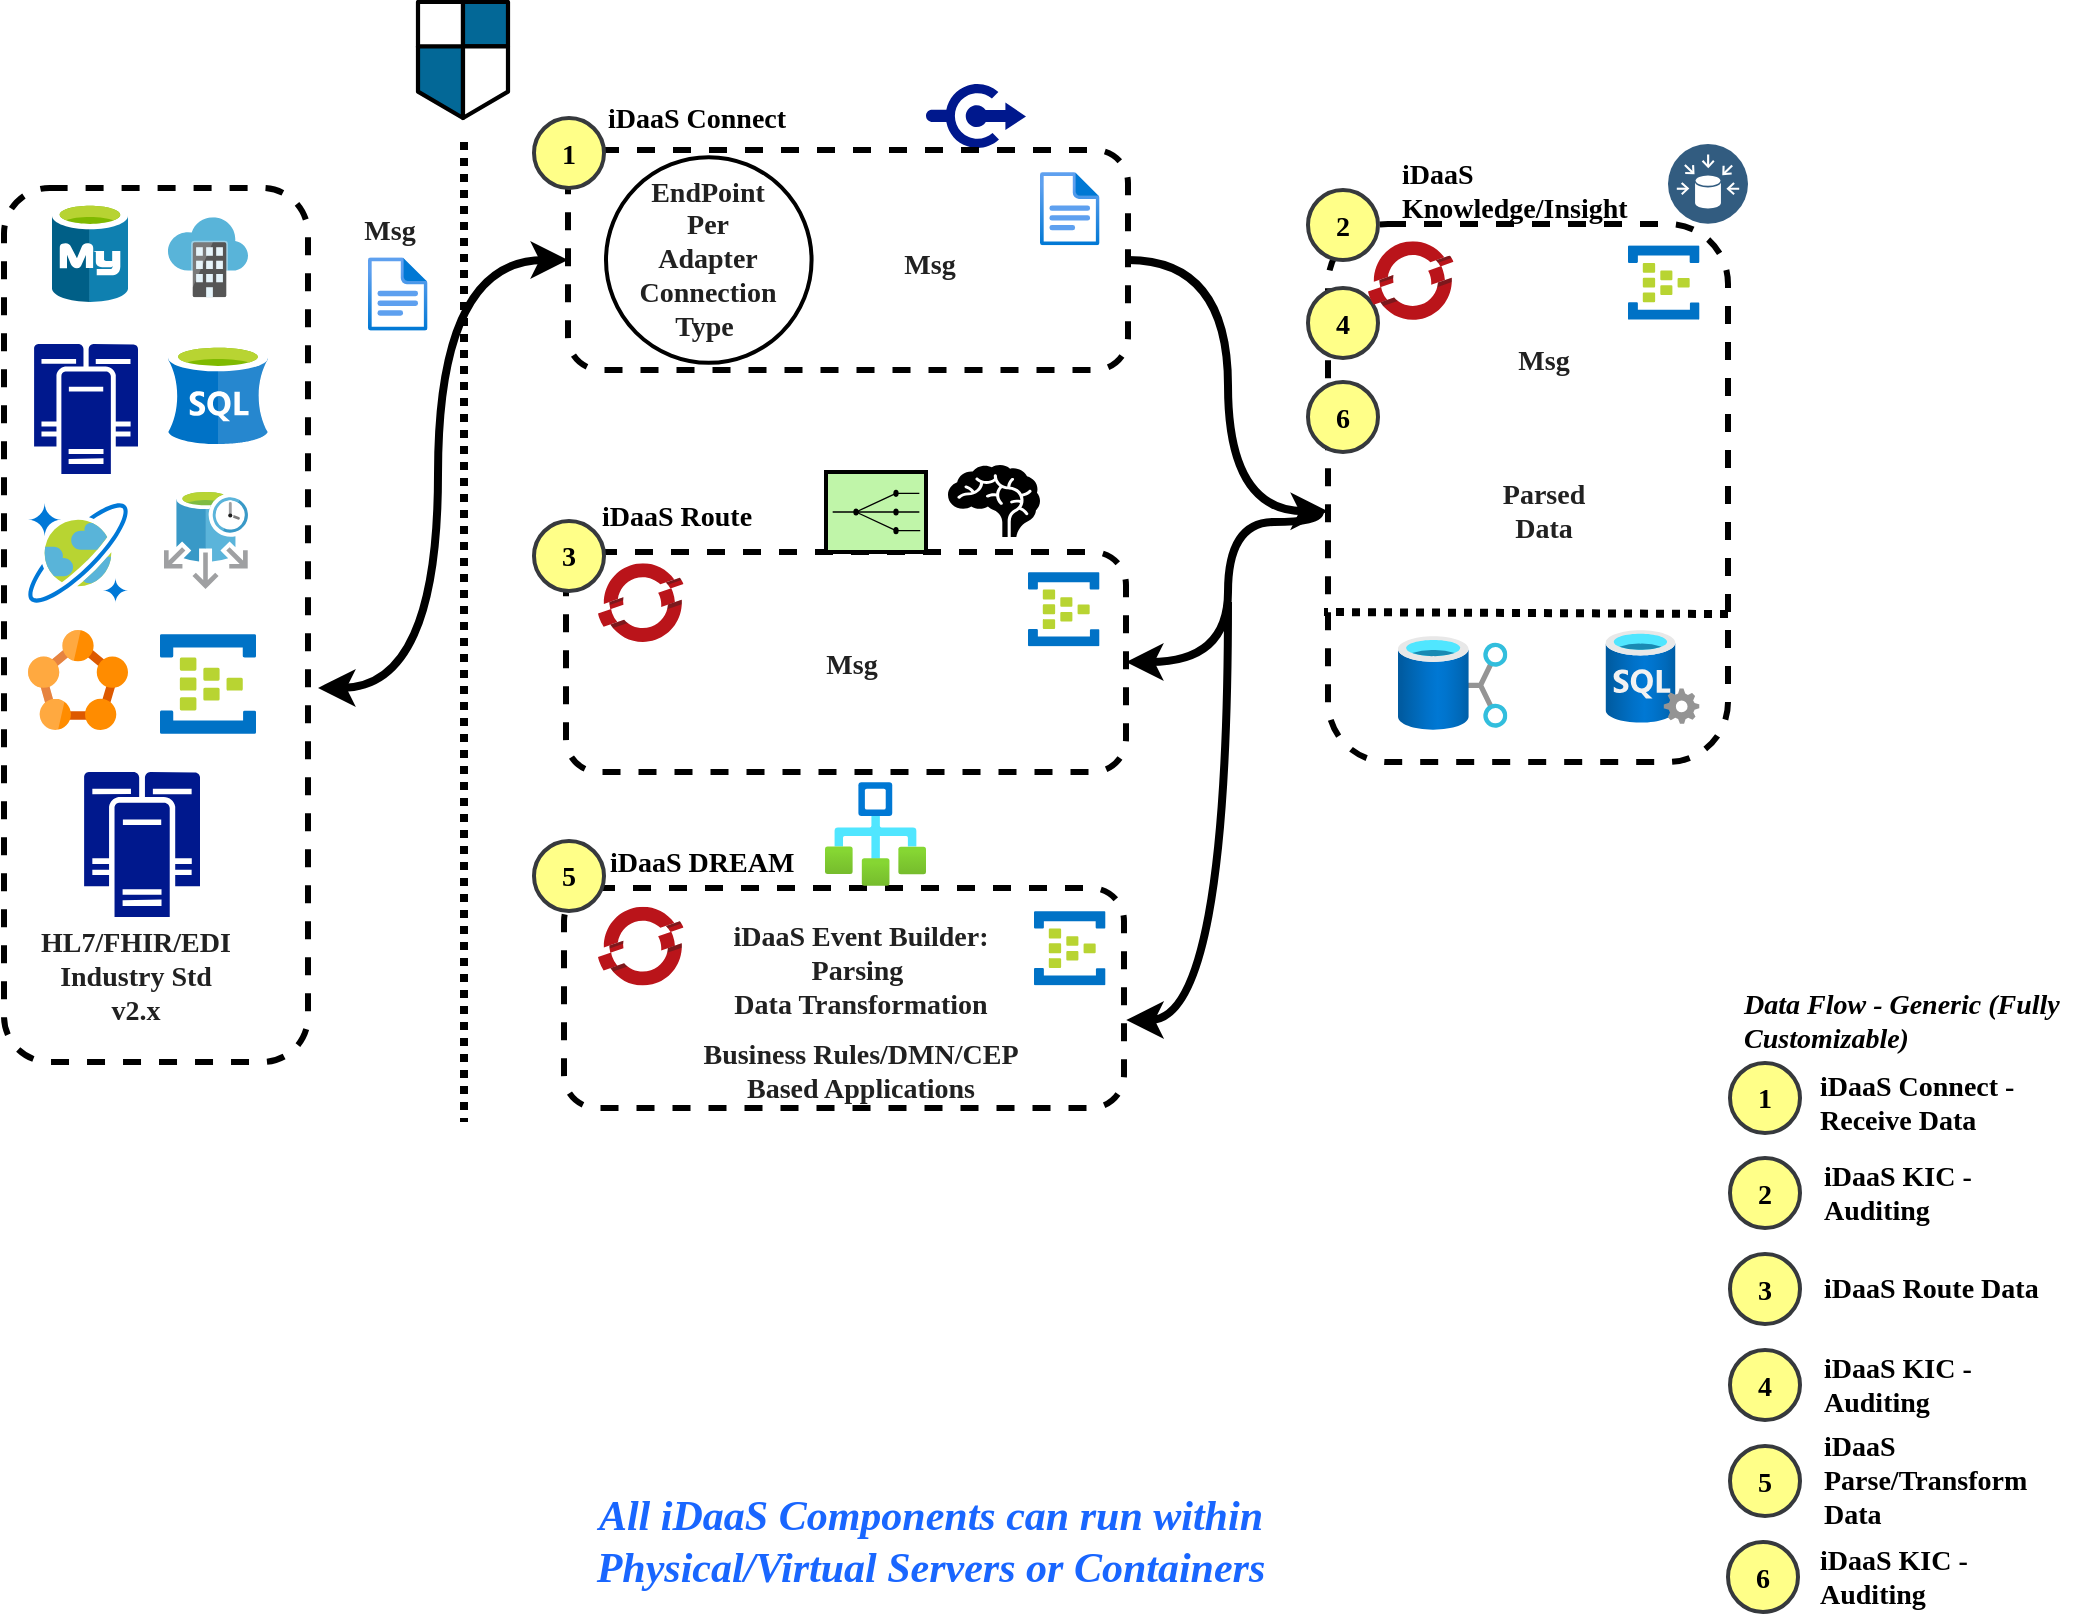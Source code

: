 <mxfile version="14.6.13" type="device" pages="3"><diagram id="jh14nV7z4AThHULraNo9" name="Base - Data Flow"><mxGraphModel dx="1106" dy="876" grid="1" gridSize="10" guides="1" tooltips="1" connect="1" arrows="1" fold="1" page="1" pageScale="1" pageWidth="1100" pageHeight="850" math="0" shadow="0"><root><mxCell id="XNpcPHO5rIyUG4-S6Nof-0"/><mxCell id="XNpcPHO5rIyUG4-S6Nof-1" parent="XNpcPHO5rIyUG4-S6Nof-0"/><mxCell id="5S3biAOAHdSLFhJ2pbnV-0" value="" style="rounded=1;whiteSpace=wrap;html=1;dashed=1;strokeWidth=3;fillColor=none;fontSize=14;" vertex="1" parent="XNpcPHO5rIyUG4-S6Nof-1"><mxGeometry x="321" y="305" width="280" height="110" as="geometry"/></mxCell><mxCell id="5S3biAOAHdSLFhJ2pbnV-1" style="edgeStyle=none;rounded=0;orthogonalLoop=1;jettySize=auto;html=1;endArrow=none;endFill=0;strokeWidth=4;dashed=1;dashPattern=1 1;" edge="1" parent="XNpcPHO5rIyUG4-S6Nof-1"><mxGeometry relative="1" as="geometry"><mxPoint x="270" y="590" as="targetPoint"/><mxPoint x="270" y="100" as="sourcePoint"/></mxGeometry></mxCell><mxCell id="5S3biAOAHdSLFhJ2pbnV-2" value="" style="shape=mxgraph.cisco.security.network_security;html=1;pointerEvents=1;dashed=0;fillColor=#036897;strokeColor=#ffffff;strokeWidth=2;verticalLabelPosition=bottom;verticalAlign=top;align=center;outlineConnect=0;" vertex="1" parent="XNpcPHO5rIyUG4-S6Nof-1"><mxGeometry x="247" y="30" width="45" height="58" as="geometry"/></mxCell><mxCell id="5S3biAOAHdSLFhJ2pbnV-3" value="" style="aspect=fixed;html=1;points=[];align=center;image;fontSize=12;image=img/lib/mscae/Event_Hubs.svg;" vertex="1" parent="XNpcPHO5rIyUG4-S6Nof-1"><mxGeometry x="552" y="315" width="35.77" height="37.26" as="geometry"/></mxCell><mxCell id="5S3biAOAHdSLFhJ2pbnV-4" value="" style="aspect=fixed;pointerEvents=1;shadow=0;dashed=0;html=1;strokeColor=none;labelPosition=center;verticalLabelPosition=bottom;verticalAlign=top;align=center;fillColor=#00188D;shape=mxgraph.mscae.enterprise.cluster_server" vertex="1" parent="XNpcPHO5rIyUG4-S6Nof-1"><mxGeometry x="55" y="201" width="52" height="65" as="geometry"/></mxCell><mxCell id="5S3biAOAHdSLFhJ2pbnV-5" value="" style="aspect=fixed;pointerEvents=1;shadow=0;dashed=0;html=1;strokeColor=none;labelPosition=center;verticalLabelPosition=bottom;verticalAlign=top;align=center;fillColor=#00188D;shape=mxgraph.mscae.enterprise.connectors" vertex="1" parent="XNpcPHO5rIyUG4-S6Nof-1"><mxGeometry x="501" y="70" width="50" height="34" as="geometry"/></mxCell><mxCell id="5S3biAOAHdSLFhJ2pbnV-6" value="" style="aspect=fixed;html=1;points=[];align=center;image;fontSize=12;image=img/lib/mscae/OpenShift.svg;" vertex="1" parent="XNpcPHO5rIyUG4-S6Nof-1"><mxGeometry x="337" y="310.63" width="42.79" height="39.37" as="geometry"/></mxCell><mxCell id="5S3biAOAHdSLFhJ2pbnV-7" value="" style="aspect=fixed;perimeter=ellipsePerimeter;html=1;align=center;shadow=0;dashed=0;fontColor=#4277BB;labelBackgroundColor=#ffffff;fontSize=12;spacingTop=3;image;image=img/lib/ibm/data/data_sources.svg;" vertex="1" parent="XNpcPHO5rIyUG4-S6Nof-1"><mxGeometry x="872" y="101" width="40" height="40" as="geometry"/></mxCell><mxCell id="5S3biAOAHdSLFhJ2pbnV-8" value="" style="strokeWidth=2;outlineConnect=0;dashed=0;align=center;fontSize=8;fillColor=#c0f5a9;verticalLabelPosition=bottom;verticalAlign=top;shape=mxgraph.eip.recipient_list;" vertex="1" parent="XNpcPHO5rIyUG4-S6Nof-1"><mxGeometry x="451" y="265" width="50" height="40" as="geometry"/></mxCell><mxCell id="5S3biAOAHdSLFhJ2pbnV-9" value="iDaaS Connect" style="text;html=1;strokeColor=none;fillColor=none;align=left;verticalAlign=middle;whiteSpace=wrap;rounded=0;fontFamily=Comfortaa;fontSource=https%3A%2F%2Ffonts.googleapis.com%2Fcss%3Ffamily%3DComfortaa;fontStyle=1;fontSize=14;" vertex="1" parent="XNpcPHO5rIyUG4-S6Nof-1"><mxGeometry x="340" y="78" width="155" height="22" as="geometry"/></mxCell><mxCell id="5S3biAOAHdSLFhJ2pbnV-10" value="iDaaS Route" style="text;html=1;strokeColor=none;fillColor=none;align=left;verticalAlign=middle;whiteSpace=wrap;rounded=0;fontFamily=Comfortaa;fontSource=https%3A%2F%2Ffonts.googleapis.com%2Fcss%3Ffamily%3DComfortaa;fontStyle=1;fontSize=14;" vertex="1" parent="XNpcPHO5rIyUG4-S6Nof-1"><mxGeometry x="337" y="277.5" width="120" height="20" as="geometry"/></mxCell><mxCell id="5S3biAOAHdSLFhJ2pbnV-11" value="" style="shape=mxgraph.signs.healthcare.brain;html=1;pointerEvents=1;fillColor=#000000;strokeColor=none;verticalLabelPosition=bottom;verticalAlign=top;align=center;" vertex="1" parent="XNpcPHO5rIyUG4-S6Nof-1"><mxGeometry x="512" y="261.5" width="46" height="36" as="geometry"/></mxCell><mxCell id="5S3biAOAHdSLFhJ2pbnV-12" style="edgeStyle=orthogonalEdgeStyle;rounded=0;orthogonalLoop=1;jettySize=auto;html=1;entryX=0;entryY=0.534;entryDx=0;entryDy=0;entryPerimeter=0;endArrow=classic;endFill=1;strokeWidth=4;fontSize=14;curved=1;" edge="1" parent="XNpcPHO5rIyUG4-S6Nof-1" source="5S3biAOAHdSLFhJ2pbnV-13" target="5S3biAOAHdSLFhJ2pbnV-15"><mxGeometry relative="1" as="geometry"/></mxCell><mxCell id="5S3biAOAHdSLFhJ2pbnV-13" value="" style="rounded=1;whiteSpace=wrap;html=1;dashed=1;strokeWidth=3;fillColor=none;fontSize=14;" vertex="1" parent="XNpcPHO5rIyUG4-S6Nof-1"><mxGeometry x="322" y="104" width="280" height="110" as="geometry"/></mxCell><mxCell id="5S3biAOAHdSLFhJ2pbnV-14" value="&lt;font face=&quot;Comfortaa&quot; data-font-src=&quot;https://fonts.googleapis.com/css?family=Comfortaa&quot;&gt;&lt;b&gt;1&lt;/b&gt;&lt;/font&gt;" style="ellipse;whiteSpace=wrap;html=1;aspect=fixed;strokeWidth=2;fillColor=#ffff88;fontSize=14;strokeColor=#36393d;" vertex="1" parent="XNpcPHO5rIyUG4-S6Nof-1"><mxGeometry x="305" y="88" width="35" height="35" as="geometry"/></mxCell><mxCell id="5S3biAOAHdSLFhJ2pbnV-15" value="" style="rounded=1;whiteSpace=wrap;html=1;dashed=1;strokeWidth=3;fillColor=none;fontSize=14;" vertex="1" parent="XNpcPHO5rIyUG4-S6Nof-1"><mxGeometry x="702" y="141" width="200" height="269" as="geometry"/></mxCell><mxCell id="5S3biAOAHdSLFhJ2pbnV-16" value="&lt;font face=&quot;Comfortaa&quot; data-font-src=&quot;https://fonts.googleapis.com/css?family=Comfortaa&quot;&gt;&lt;b&gt;2&lt;/b&gt;&lt;/font&gt;" style="ellipse;whiteSpace=wrap;html=1;aspect=fixed;strokeWidth=2;fillColor=#ffff88;fontSize=14;strokeColor=#36393d;" vertex="1" parent="XNpcPHO5rIyUG4-S6Nof-1"><mxGeometry x="692" y="124" width="35" height="35" as="geometry"/></mxCell><mxCell id="5S3biAOAHdSLFhJ2pbnV-17" value="iDaaS Knowledge/Insight" style="text;html=1;strokeColor=none;fillColor=none;align=left;verticalAlign=middle;whiteSpace=wrap;rounded=0;fontFamily=Comfortaa;fontSource=https%3A%2F%2Ffonts.googleapis.com%2Fcss%3Ffamily%3DComfortaa;fontStyle=1;fontSize=14;" vertex="1" parent="XNpcPHO5rIyUG4-S6Nof-1"><mxGeometry x="737" y="115" width="120" height="20" as="geometry"/></mxCell><mxCell id="5S3biAOAHdSLFhJ2pbnV-18" value="&lt;font face=&quot;Comfortaa&quot; data-font-src=&quot;https://fonts.googleapis.com/css?family=Comfortaa&quot;&gt;&lt;b&gt;3&lt;/b&gt;&lt;/font&gt;" style="ellipse;whiteSpace=wrap;html=1;aspect=fixed;strokeWidth=2;fillColor=#ffff88;fontSize=14;strokeColor=#36393d;" vertex="1" parent="XNpcPHO5rIyUG4-S6Nof-1"><mxGeometry x="305" y="289.5" width="35" height="35" as="geometry"/></mxCell><mxCell id="5S3biAOAHdSLFhJ2pbnV-19" value="" style="aspect=fixed;html=1;points=[];align=center;image;fontSize=12;image=img/lib/azure2/general/File.svg;strokeWidth=2;fillColor=none;" vertex="1" parent="XNpcPHO5rIyUG4-S6Nof-1"><mxGeometry x="222" y="157.68" width="29.77" height="36.68" as="geometry"/></mxCell><mxCell id="5S3biAOAHdSLFhJ2pbnV-20" style="edgeStyle=orthogonalEdgeStyle;rounded=0;orthogonalLoop=1;jettySize=auto;html=1;entryX=-0.02;entryY=0.534;entryDx=0;entryDy=0;entryPerimeter=0;endArrow=none;endFill=0;strokeWidth=4;fontSize=14;curved=1;exitX=1;exitY=0.5;exitDx=0;exitDy=0;startArrow=classic;startFill=1;" edge="1" parent="XNpcPHO5rIyUG4-S6Nof-1" source="5S3biAOAHdSLFhJ2pbnV-0" target="5S3biAOAHdSLFhJ2pbnV-15"><mxGeometry relative="1" as="geometry"><mxPoint x="602" y="370" as="sourcePoint"/><mxPoint x="702" y="464.986" as="targetPoint"/><Array as="points"><mxPoint x="652" y="360"/><mxPoint x="652" y="290"/></Array></mxGeometry></mxCell><mxCell id="5S3biAOAHdSLFhJ2pbnV-21" style="edgeStyle=orthogonalEdgeStyle;rounded=0;orthogonalLoop=1;jettySize=auto;html=1;entryX=0;entryY=0.5;entryDx=0;entryDy=0;endArrow=classic;endFill=1;strokeWidth=4;fontSize=14;curved=1;startArrow=classic;startFill=1;exitX=1.033;exitY=0.572;exitDx=0;exitDy=0;exitPerimeter=0;" edge="1" parent="XNpcPHO5rIyUG4-S6Nof-1" source="5S3biAOAHdSLFhJ2pbnV-54" target="5S3biAOAHdSLFhJ2pbnV-13"><mxGeometry relative="1" as="geometry"><mxPoint x="192" y="260" as="sourcePoint"/><mxPoint x="712" y="299.986" as="targetPoint"/></mxGeometry></mxCell><mxCell id="5S3biAOAHdSLFhJ2pbnV-22" value="" style="rounded=1;whiteSpace=wrap;html=1;dashed=1;strokeWidth=3;fillColor=none;fontSize=14;" vertex="1" parent="XNpcPHO5rIyUG4-S6Nof-1"><mxGeometry x="320" y="473" width="280" height="110" as="geometry"/></mxCell><mxCell id="5S3biAOAHdSLFhJ2pbnV-23" value="iDaaS DREAM" style="text;html=1;strokeColor=none;fillColor=none;align=left;verticalAlign=middle;whiteSpace=wrap;rounded=0;fontFamily=Comfortaa;fontSource=https%3A%2F%2Ffonts.googleapis.com%2Fcss%3Ffamily%3DComfortaa;fontStyle=1;fontSize=14;" vertex="1" parent="XNpcPHO5rIyUG4-S6Nof-1"><mxGeometry x="341" y="450.5" width="120" height="20" as="geometry"/></mxCell><mxCell id="5S3biAOAHdSLFhJ2pbnV-24" value="&lt;font face=&quot;Comfortaa&quot; data-font-src=&quot;https://fonts.googleapis.com/css?family=Comfortaa&quot;&gt;&lt;b&gt;5&lt;/b&gt;&lt;/font&gt;" style="ellipse;whiteSpace=wrap;html=1;aspect=fixed;strokeWidth=2;fillColor=#ffff88;fontSize=14;strokeColor=#36393d;" vertex="1" parent="XNpcPHO5rIyUG4-S6Nof-1"><mxGeometry x="305" y="449.5" width="35" height="35" as="geometry"/></mxCell><mxCell id="5S3biAOAHdSLFhJ2pbnV-25" value="&lt;font face=&quot;Comfortaa&quot; data-font-src=&quot;https://fonts.googleapis.com/css?family=Comfortaa&quot;&gt;&lt;b&gt;4&lt;/b&gt;&lt;/font&gt;" style="ellipse;whiteSpace=wrap;html=1;aspect=fixed;strokeWidth=2;fillColor=#ffff88;fontSize=14;strokeColor=#36393d;" vertex="1" parent="XNpcPHO5rIyUG4-S6Nof-1"><mxGeometry x="692" y="173" width="35" height="35" as="geometry"/></mxCell><mxCell id="5S3biAOAHdSLFhJ2pbnV-26" value="&lt;font face=&quot;Comfortaa&quot; data-font-src=&quot;https://fonts.googleapis.com/css?family=Comfortaa&quot;&gt;&lt;b&gt;6&lt;/b&gt;&lt;/font&gt;" style="ellipse;whiteSpace=wrap;html=1;aspect=fixed;strokeWidth=2;fillColor=#ffff88;fontSize=14;strokeColor=#36393d;" vertex="1" parent="XNpcPHO5rIyUG4-S6Nof-1"><mxGeometry x="692" y="220" width="35" height="35" as="geometry"/></mxCell><mxCell id="5S3biAOAHdSLFhJ2pbnV-27" style="edgeStyle=orthogonalEdgeStyle;rounded=0;orthogonalLoop=1;jettySize=auto;html=1;endArrow=none;endFill=0;strokeWidth=4;fontSize=14;curved=1;exitX=1.004;exitY=0.6;exitDx=0;exitDy=0;exitPerimeter=0;startArrow=classic;startFill=1;" edge="1" parent="XNpcPHO5rIyUG4-S6Nof-1" source="5S3biAOAHdSLFhJ2pbnV-22"><mxGeometry relative="1" as="geometry"><mxPoint x="612" y="169" as="sourcePoint"/><mxPoint x="652" y="330" as="targetPoint"/><Array as="points"><mxPoint x="652" y="539"/></Array></mxGeometry></mxCell><mxCell id="5S3biAOAHdSLFhJ2pbnV-28" value="" style="aspect=fixed;html=1;points=[];align=center;image;fontSize=12;image=img/lib/azure2/general/File.svg;strokeWidth=2;fillColor=none;" vertex="1" parent="XNpcPHO5rIyUG4-S6Nof-1"><mxGeometry x="558" y="115" width="29.77" height="36.68" as="geometry"/></mxCell><mxCell id="5S3biAOAHdSLFhJ2pbnV-29" value="" style="aspect=fixed;html=1;points=[];align=center;image;fontSize=12;image=img/lib/azure2/databases/SQL_Server.svg;strokeWidth=2;fillColor=none;" vertex="1" parent="XNpcPHO5rIyUG4-S6Nof-1"><mxGeometry x="840.77" y="344" width="47" height="47" as="geometry"/></mxCell><mxCell id="5S3biAOAHdSLFhJ2pbnV-30" value="" style="aspect=fixed;html=1;points=[];align=center;image;fontSize=12;image=img/lib/azure2/general/Workflow.svg;strokeWidth=2;fillColor=none;" vertex="1" parent="XNpcPHO5rIyUG4-S6Nof-1"><mxGeometry x="450.49" y="420" width="50.51" height="52" as="geometry"/></mxCell><mxCell id="5S3biAOAHdSLFhJ2pbnV-31" value="" style="aspect=fixed;html=1;points=[];align=center;image;fontSize=12;image=img/lib/azure2/storage/Data_Shares.svg;strokeWidth=2;fillColor=none;" vertex="1" parent="XNpcPHO5rIyUG4-S6Nof-1"><mxGeometry x="737" y="347" width="54.69" height="47" as="geometry"/></mxCell><mxCell id="5S3biAOAHdSLFhJ2pbnV-32" value="" style="aspect=fixed;html=1;points=[];align=center;image;fontSize=12;image=img/lib/mscae/Event_Hubs.svg;" vertex="1" parent="XNpcPHO5rIyUG4-S6Nof-1"><mxGeometry x="555" y="484.5" width="35.77" height="37.26" as="geometry"/></mxCell><mxCell id="5S3biAOAHdSLFhJ2pbnV-33" value="" style="aspect=fixed;html=1;points=[];align=center;image;fontSize=12;image=img/lib/mscae/Event_Hubs.svg;" vertex="1" parent="XNpcPHO5rIyUG4-S6Nof-1"><mxGeometry x="852" y="151.68" width="35.77" height="37.26" as="geometry"/></mxCell><mxCell id="5S3biAOAHdSLFhJ2pbnV-34" style="edgeStyle=none;rounded=0;orthogonalLoop=1;jettySize=auto;html=1;endArrow=none;endFill=0;strokeWidth=4;dashed=1;dashPattern=1 1;exitX=1;exitY=0.725;exitDx=0;exitDy=0;exitPerimeter=0;" edge="1" parent="XNpcPHO5rIyUG4-S6Nof-1" source="5S3biAOAHdSLFhJ2pbnV-15"><mxGeometry relative="1" as="geometry"><mxPoint x="700" y="335" as="targetPoint"/><mxPoint x="902" y="340" as="sourcePoint"/></mxGeometry></mxCell><mxCell id="5S3biAOAHdSLFhJ2pbnV-35" value="" style="aspect=fixed;html=1;points=[];align=center;image;fontSize=12;image=img/lib/mscae/OpenShift.svg;" vertex="1" parent="XNpcPHO5rIyUG4-S6Nof-1"><mxGeometry x="337" y="482.39" width="42.79" height="39.37" as="geometry"/></mxCell><mxCell id="5S3biAOAHdSLFhJ2pbnV-36" value="" style="aspect=fixed;html=1;points=[];align=center;image;fontSize=12;image=img/lib/mscae/OpenShift.svg;" vertex="1" parent="XNpcPHO5rIyUG4-S6Nof-1"><mxGeometry x="722" y="149.57" width="42.79" height="39.37" as="geometry"/></mxCell><mxCell id="5S3biAOAHdSLFhJ2pbnV-37" value="Msg" style="text;html=1;strokeColor=none;fillColor=none;align=center;verticalAlign=middle;whiteSpace=wrap;rounded=0;fontFamily=Comfortaa;fontSource=https%3A%2F%2Ffonts.googleapis.com%2Fcss%3Ffamily%3DComfortaa;fontStyle=1;fontSize=14;fontColor=#212121;" vertex="1" parent="XNpcPHO5rIyUG4-S6Nof-1"><mxGeometry x="202" y="135" width="62.11" height="20" as="geometry"/></mxCell><mxCell id="5S3biAOAHdSLFhJ2pbnV-38" value="Msg" style="text;html=1;strokeColor=none;fillColor=none;align=center;verticalAlign=middle;whiteSpace=wrap;rounded=0;fontFamily=Comfortaa;fontSource=https%3A%2F%2Ffonts.googleapis.com%2Fcss%3Ffamily%3DComfortaa;fontStyle=1;fontSize=14;fontColor=#212121;" vertex="1" parent="XNpcPHO5rIyUG4-S6Nof-1"><mxGeometry x="472" y="151.68" width="62.11" height="20" as="geometry"/></mxCell><mxCell id="5S3biAOAHdSLFhJ2pbnV-39" value="Msg" style="text;html=1;strokeColor=none;fillColor=none;align=center;verticalAlign=middle;whiteSpace=wrap;rounded=0;fontFamily=Comfortaa;fontSource=https%3A%2F%2Ffonts.googleapis.com%2Fcss%3Ffamily%3DComfortaa;fontStyle=1;fontSize=14;fontColor=#212121;" vertex="1" parent="XNpcPHO5rIyUG4-S6Nof-1"><mxGeometry x="432.89" y="352.26" width="62.11" height="20" as="geometry"/></mxCell><mxCell id="5S3biAOAHdSLFhJ2pbnV-40" value="Msg" style="text;html=1;strokeColor=none;fillColor=none;align=center;verticalAlign=middle;whiteSpace=wrap;rounded=0;fontFamily=Comfortaa;fontSource=https%3A%2F%2Ffonts.googleapis.com%2Fcss%3Ffamily%3DComfortaa;fontStyle=1;fontSize=14;fontColor=#212121;" vertex="1" parent="XNpcPHO5rIyUG4-S6Nof-1"><mxGeometry x="778.66" y="200" width="62.11" height="20" as="geometry"/></mxCell><mxCell id="5S3biAOAHdSLFhJ2pbnV-41" value="Parsed Data" style="text;html=1;strokeColor=none;fillColor=none;align=center;verticalAlign=middle;whiteSpace=wrap;rounded=0;fontFamily=Comfortaa;fontSource=https%3A%2F%2Ffonts.googleapis.com%2Fcss%3Ffamily%3DComfortaa;fontStyle=1;fontSize=14;fontColor=#212121;" vertex="1" parent="XNpcPHO5rIyUG4-S6Nof-1"><mxGeometry x="778.66" y="275" width="62.11" height="20" as="geometry"/></mxCell><mxCell id="5S3biAOAHdSLFhJ2pbnV-42" value="" style="group" vertex="1" connectable="0" parent="XNpcPHO5rIyUG4-S6Nof-1"><mxGeometry x="341.0" y="107.6" width="102.79" height="102.79" as="geometry"/></mxCell><mxCell id="5S3biAOAHdSLFhJ2pbnV-43" value="" style="ellipse;whiteSpace=wrap;html=1;aspect=fixed;strokeWidth=2;fillColor=none;fontSize=14;fontColor=#212121;align=center;" vertex="1" parent="5S3biAOAHdSLFhJ2pbnV-42"><mxGeometry width="102.79" height="102.79" as="geometry"/></mxCell><mxCell id="5S3biAOAHdSLFhJ2pbnV-44" value="EndPoint Per Adapter Connection&lt;br&gt;Type&amp;nbsp;" style="text;html=1;strokeColor=none;fillColor=none;align=center;verticalAlign=middle;whiteSpace=wrap;rounded=0;fontFamily=Comfortaa;fontSource=https%3A%2F%2Ffonts.googleapis.com%2Fcss%3Ffamily%3DComfortaa;fontStyle=1;fontSize=14;fontColor=#212121;" vertex="1" parent="5S3biAOAHdSLFhJ2pbnV-42"><mxGeometry x="20.34" y="41.4" width="62.11" height="20" as="geometry"/></mxCell><mxCell id="5S3biAOAHdSLFhJ2pbnV-45" value="iDaaS Event Builder: Parsing&amp;nbsp;&lt;br&gt;Data Transformation" style="text;html=1;strokeColor=none;fillColor=none;align=center;verticalAlign=middle;whiteSpace=wrap;rounded=0;fontFamily=Comfortaa;fontSource=https%3A%2F%2Ffonts.googleapis.com%2Fcss%3Ffamily%3DComfortaa;fontStyle=1;fontSize=14;fontColor=#212121;" vertex="1" parent="XNpcPHO5rIyUG4-S6Nof-1"><mxGeometry x="392.0" y="505" width="153.17" height="20" as="geometry"/></mxCell><mxCell id="5S3biAOAHdSLFhJ2pbnV-46" value="Business Rules/DMN/CEP Based Applications" style="text;html=1;strokeColor=none;fillColor=none;align=center;verticalAlign=middle;whiteSpace=wrap;rounded=0;fontFamily=Comfortaa;fontSource=https%3A%2F%2Ffonts.googleapis.com%2Fcss%3Ffamily%3DComfortaa;fontStyle=1;fontSize=14;fontColor=#212121;" vertex="1" parent="XNpcPHO5rIyUG4-S6Nof-1"><mxGeometry x="369.98" y="555" width="197.21" height="20" as="geometry"/></mxCell><mxCell id="5S3biAOAHdSLFhJ2pbnV-47" value="" style="aspect=fixed;html=1;points=[];align=center;image;fontSize=12;image=img/lib/mscae/Software_as_a_Service.svg;" vertex="1" parent="XNpcPHO5rIyUG4-S6Nof-1"><mxGeometry x="122" y="137.68" width="40" height="40" as="geometry"/></mxCell><mxCell id="5S3biAOAHdSLFhJ2pbnV-48" value="" style="aspect=fixed;html=1;points=[];align=center;image;fontSize=12;image=img/lib/mscae/Azure_Database_for_MySQL_servers.svg;" vertex="1" parent="XNpcPHO5rIyUG4-S6Nof-1"><mxGeometry x="64" y="130" width="38" height="50" as="geometry"/></mxCell><mxCell id="5S3biAOAHdSLFhJ2pbnV-49" value="" style="aspect=fixed;html=1;points=[];align=center;image;fontSize=12;image=img/lib/mscae/dep/SQL_Server_Stretch_DB.svg;" vertex="1" parent="XNpcPHO5rIyUG4-S6Nof-1"><mxGeometry x="122" y="201" width="50" height="50" as="geometry"/></mxCell><mxCell id="5S3biAOAHdSLFhJ2pbnV-50" value="" style="aspect=fixed;html=1;points=[];align=center;image;fontSize=12;image=img/lib/mscae/Elastic_Job_Agents.svg;" vertex="1" parent="XNpcPHO5rIyUG4-S6Nof-1"><mxGeometry x="120" y="273.5" width="42" height="50" as="geometry"/></mxCell><mxCell id="5S3biAOAHdSLFhJ2pbnV-51" value="" style="aspect=fixed;html=1;points=[];align=center;image;fontSize=12;image=img/lib/mscae/CosmosDB.svg;" vertex="1" parent="XNpcPHO5rIyUG4-S6Nof-1"><mxGeometry x="52" y="280.5" width="50" height="50" as="geometry"/></mxCell><mxCell id="5S3biAOAHdSLFhJ2pbnV-52" value="" style="aspect=fixed;html=1;points=[];align=center;image;fontSize=12;image=img/lib/mscae/Service_Fabric.svg;" vertex="1" parent="XNpcPHO5rIyUG4-S6Nof-1"><mxGeometry x="52" y="344" width="50" height="50" as="geometry"/></mxCell><mxCell id="5S3biAOAHdSLFhJ2pbnV-53" value="" style="aspect=fixed;html=1;points=[];align=center;image;fontSize=12;image=img/lib/mscae/Event_Hubs.svg;" vertex="1" parent="XNpcPHO5rIyUG4-S6Nof-1"><mxGeometry x="118" y="346" width="48" height="50" as="geometry"/></mxCell><mxCell id="5S3biAOAHdSLFhJ2pbnV-54" value="" style="rounded=1;whiteSpace=wrap;html=1;dashed=1;strokeWidth=3;fillColor=none;fontSize=14;" vertex="1" parent="XNpcPHO5rIyUG4-S6Nof-1"><mxGeometry x="40" y="123" width="152" height="437" as="geometry"/></mxCell><mxCell id="P4hXvIu0KedGjpjWIPNE-0" value="" style="aspect=fixed;pointerEvents=1;shadow=0;dashed=0;html=1;strokeColor=none;labelPosition=center;verticalLabelPosition=bottom;verticalAlign=top;align=center;fillColor=#00188D;shape=mxgraph.mscae.enterprise.cluster_server" vertex="1" parent="XNpcPHO5rIyUG4-S6Nof-1"><mxGeometry x="80" y="415" width="58" height="72.5" as="geometry"/></mxCell><mxCell id="P4hXvIu0KedGjpjWIPNE-1" value="HL7/FHIR/EDI&lt;br&gt;Industry Std&lt;br&gt;v2.x" style="text;html=1;strokeColor=none;fillColor=none;align=center;verticalAlign=middle;whiteSpace=wrap;rounded=0;fontFamily=Comfortaa;fontSource=https%3A%2F%2Ffonts.googleapis.com%2Fcss%3Ffamily%3DComfortaa;fontStyle=1;fontSize=14;fontColor=#212121;" vertex="1" parent="XNpcPHO5rIyUG4-S6Nof-1"><mxGeometry x="77.97" y="505" width="56.05" height="25" as="geometry"/></mxCell><mxCell id="P4hXvIu0KedGjpjWIPNE-3" value="&lt;font face=&quot;Comfortaa&quot; data-font-src=&quot;https://fonts.googleapis.com/css?family=Comfortaa&quot;&gt;&lt;b&gt;1&lt;/b&gt;&lt;/font&gt;" style="ellipse;whiteSpace=wrap;html=1;aspect=fixed;strokeWidth=2;fillColor=#ffff88;fontSize=14;strokeColor=#36393d;" vertex="1" parent="XNpcPHO5rIyUG4-S6Nof-1"><mxGeometry x="903" y="560.5" width="35" height="35" as="geometry"/></mxCell><mxCell id="P4hXvIu0KedGjpjWIPNE-4" value="&lt;font face=&quot;Comfortaa&quot; data-font-src=&quot;https://fonts.googleapis.com/css?family=Comfortaa&quot;&gt;&lt;b&gt;2&lt;/b&gt;&lt;/font&gt;" style="ellipse;whiteSpace=wrap;html=1;aspect=fixed;strokeWidth=2;fillColor=#ffff88;fontSize=14;strokeColor=#36393d;" vertex="1" parent="XNpcPHO5rIyUG4-S6Nof-1"><mxGeometry x="903" y="608" width="35" height="35" as="geometry"/></mxCell><mxCell id="P4hXvIu0KedGjpjWIPNE-5" value="&lt;font face=&quot;Comfortaa&quot; data-font-src=&quot;https://fonts.googleapis.com/css?family=Comfortaa&quot;&gt;&lt;b&gt;3&lt;/b&gt;&lt;/font&gt;" style="ellipse;whiteSpace=wrap;html=1;aspect=fixed;strokeWidth=2;fillColor=#ffff88;fontSize=14;strokeColor=#36393d;" vertex="1" parent="XNpcPHO5rIyUG4-S6Nof-1"><mxGeometry x="903" y="656" width="35" height="35" as="geometry"/></mxCell><mxCell id="P4hXvIu0KedGjpjWIPNE-6" value="&lt;font face=&quot;Comfortaa&quot; data-font-src=&quot;https://fonts.googleapis.com/css?family=Comfortaa&quot;&gt;&lt;b&gt;5&lt;/b&gt;&lt;/font&gt;" style="ellipse;whiteSpace=wrap;html=1;aspect=fixed;strokeWidth=2;fillColor=#ffff88;fontSize=14;strokeColor=#36393d;" vertex="1" parent="XNpcPHO5rIyUG4-S6Nof-1"><mxGeometry x="903" y="752" width="35" height="35" as="geometry"/></mxCell><mxCell id="P4hXvIu0KedGjpjWIPNE-7" value="&lt;font face=&quot;Comfortaa&quot; data-font-src=&quot;https://fonts.googleapis.com/css?family=Comfortaa&quot;&gt;&lt;b&gt;4&lt;/b&gt;&lt;/font&gt;" style="ellipse;whiteSpace=wrap;html=1;aspect=fixed;strokeWidth=2;fillColor=#ffff88;fontSize=14;strokeColor=#36393d;" vertex="1" parent="XNpcPHO5rIyUG4-S6Nof-1"><mxGeometry x="903" y="704" width="35" height="35" as="geometry"/></mxCell><mxCell id="P4hXvIu0KedGjpjWIPNE-8" value="&lt;font face=&quot;Comfortaa&quot; data-font-src=&quot;https://fonts.googleapis.com/css?family=Comfortaa&quot;&gt;&lt;b&gt;6&lt;/b&gt;&lt;/font&gt;" style="ellipse;whiteSpace=wrap;html=1;aspect=fixed;strokeWidth=2;fillColor=#ffff88;fontSize=14;strokeColor=#36393d;" vertex="1" parent="XNpcPHO5rIyUG4-S6Nof-1"><mxGeometry x="902" y="800" width="35" height="35" as="geometry"/></mxCell><mxCell id="P4hXvIu0KedGjpjWIPNE-9" value="iDaaS Route Data" style="text;html=1;strokeColor=none;fillColor=none;align=left;verticalAlign=middle;whiteSpace=wrap;rounded=0;fontFamily=Comfortaa;fontSource=https://fonts.googleapis.com/css?family=Comfortaa;fontStyle=1;fontSize=14;" vertex="1" parent="XNpcPHO5rIyUG4-S6Nof-1"><mxGeometry x="948" y="663.5" width="120" height="20" as="geometry"/></mxCell><mxCell id="P4hXvIu0KedGjpjWIPNE-10" value="iDaaS KIC - Auditing" style="text;html=1;strokeColor=none;fillColor=none;align=left;verticalAlign=middle;whiteSpace=wrap;rounded=0;fontFamily=Comfortaa;fontSource=https://fonts.googleapis.com/css?family=Comfortaa;fontStyle=1;fontSize=14;" vertex="1" parent="XNpcPHO5rIyUG4-S6Nof-1"><mxGeometry x="948" y="615.5" width="120" height="20" as="geometry"/></mxCell><mxCell id="P4hXvIu0KedGjpjWIPNE-11" value="iDaaS Connect - Receive Data" style="text;html=1;strokeColor=none;fillColor=none;align=left;verticalAlign=middle;whiteSpace=wrap;rounded=0;fontFamily=Comfortaa;fontSource=https://fonts.googleapis.com/css?family=Comfortaa;fontStyle=1;fontSize=14;" vertex="1" parent="XNpcPHO5rIyUG4-S6Nof-1"><mxGeometry x="946" y="571" width="120" height="20" as="geometry"/></mxCell><mxCell id="P4hXvIu0KedGjpjWIPNE-12" value="iDaaS KIC - Auditing" style="text;html=1;strokeColor=none;fillColor=none;align=left;verticalAlign=middle;whiteSpace=wrap;rounded=0;fontFamily=Comfortaa;fontSource=https://fonts.googleapis.com/css?family=Comfortaa;fontStyle=1;fontSize=14;" vertex="1" parent="XNpcPHO5rIyUG4-S6Nof-1"><mxGeometry x="948" y="711.5" width="120" height="20" as="geometry"/></mxCell><mxCell id="P4hXvIu0KedGjpjWIPNE-13" value="iDaaS KIC - Auditing" style="text;html=1;strokeColor=none;fillColor=none;align=left;verticalAlign=middle;whiteSpace=wrap;rounded=0;fontFamily=Comfortaa;fontSource=https://fonts.googleapis.com/css?family=Comfortaa;fontStyle=1;fontSize=14;" vertex="1" parent="XNpcPHO5rIyUG4-S6Nof-1"><mxGeometry x="946" y="807.5" width="120" height="20" as="geometry"/></mxCell><mxCell id="P4hXvIu0KedGjpjWIPNE-15" value="iDaaS Parse/Transform Data" style="text;html=1;strokeColor=none;fillColor=none;align=left;verticalAlign=middle;whiteSpace=wrap;rounded=0;fontFamily=Comfortaa;fontSource=https://fonts.googleapis.com/css?family=Comfortaa;fontStyle=1;fontSize=14;" vertex="1" parent="XNpcPHO5rIyUG4-S6Nof-1"><mxGeometry x="948" y="759.5" width="120" height="20" as="geometry"/></mxCell><mxCell id="P4hXvIu0KedGjpjWIPNE-16" value="Data Flow - Generic (Fully Customizable)" style="text;html=1;strokeColor=none;fillColor=none;align=left;verticalAlign=middle;whiteSpace=wrap;rounded=0;fontFamily=Comfortaa;fontSource=https://fonts.googleapis.com/css?family=Comfortaa;fontStyle=3;fontSize=14;" vertex="1" parent="XNpcPHO5rIyUG4-S6Nof-1"><mxGeometry x="908" y="530" width="178" height="20" as="geometry"/></mxCell><mxCell id="P4hXvIu0KedGjpjWIPNE-17" value="All iDaaS Components can run within Physical/Virtual Servers or Containers" style="text;html=1;strokeColor=none;fillColor=none;align=center;verticalAlign=middle;whiteSpace=wrap;rounded=0;fontFamily=Comfortaa;fontSource=https://fonts.googleapis.com/css?family=Comfortaa;fontStyle=3;fontSize=21;fontColor=#1966FF;" vertex="1" parent="XNpcPHO5rIyUG4-S6Nof-1"><mxGeometry x="294.56" y="765" width="417" height="70" as="geometry"/></mxCell></root></mxGraphModel></diagram><diagram id="yDRBQHQx_hrKBbvpNjyN" name="Logical-iDaaS-Components"><mxGraphModel dx="1106" dy="876" grid="1" gridSize="10" guides="1" tooltips="1" connect="1" arrows="1" fold="1" page="1" pageScale="1" pageWidth="1100" pageHeight="850" math="0" shadow="0"><root><mxCell id="w2-LvrVkp50k7fBe-HoV-0"/><mxCell id="w2-LvrVkp50k7fBe-HoV-1" parent="w2-LvrVkp50k7fBe-HoV-0"/><mxCell id="w2-LvrVkp50k7fBe-HoV-2" value="" style="group;dropTarget=0;" vertex="1" parent="w2-LvrVkp50k7fBe-HoV-1"><mxGeometry x="546" y="190" width="112" height="45" as="geometry"/></mxCell><UserObject label="" lucidchartObjectId="nSpPQ_50Q9qd" id="w2-LvrVkp50k7fBe-HoV-3"><mxCell style="html=1;overflow=block;blockSpacing=1;whiteSpace=wrap;container=1;rounded=1;absoluteArcSize=1;arcSize=24;collapsible=0;whiteSpace=wrap;fontSize=13;spacing=0;strokeColor=#19967d;strokeOpacity=100;fillOpacity=0;fillColor=#000000;strokeWidth=2.3;" vertex="1" parent="w2-LvrVkp50k7fBe-HoV-2"><mxGeometry width="112" height="45" as="geometry"/></mxCell></UserObject><mxCell id="w2-LvrVkp50k7fBe-HoV-4" value="" style="group;dropTarget=0;" vertex="1" parent="w2-LvrVkp50k7fBe-HoV-1"><mxGeometry x="415" y="195" width="107" height="38" as="geometry"/></mxCell><UserObject label="iDaaS Connect HL7" lucidchartObjectId="nSpPPe0n~sH_" id="w2-LvrVkp50k7fBe-HoV-5"><mxCell style="html=1;overflow=block;blockSpacing=1;whiteSpace=wrap;;whiteSpace=wrap;fontSize=13.3;fontFamily=Red Hat Display;fontColor=#19967d;fontStyle=1;spacing=3.8;strokeOpacity=0;fillOpacity=0;rounded=1;absoluteArcSize=1;arcSize=7.5;fillColor=#ffffff;strokeWidth=2.3;" vertex="1" parent="w2-LvrVkp50k7fBe-HoV-4"><mxGeometry width="107" height="38" as="geometry"/></mxCell></UserObject><mxCell id="w2-LvrVkp50k7fBe-HoV-6" value="" style="group;dropTarget=0;" vertex="1" parent="w2-LvrVkp50k7fBe-HoV-1"><mxGeometry x="738" y="193" width="201" height="52" as="geometry"/></mxCell><UserObject label="iDaaS DREAM&#10;Enabled Components" lucidchartObjectId="nSpPkdPYOmgk" id="w2-LvrVkp50k7fBe-HoV-7"><mxCell style="html=1;overflow=block;blockSpacing=1;whiteSpace=wrap;;whiteSpace=wrap;fontSize=13.3;fontFamily=Red Hat Display;fontColor=#834187;fontStyle=1;spacing=3.8;strokeOpacity=0;fillOpacity=0;rounded=1;absoluteArcSize=1;arcSize=7.5;fillColor=#ffffff;strokeWidth=0.8;" vertex="1" parent="w2-LvrVkp50k7fBe-HoV-6"><mxGeometry width="201" height="52" as="geometry"/></mxCell></UserObject><mxCell id="w2-LvrVkp50k7fBe-HoV-8" value="" style="group;dropTarget=0;" vertex="1" parent="w2-LvrVkp50k7fBe-HoV-1"><mxGeometry x="719" y="254" width="114" height="85" as="geometry"/></mxCell><UserObject label="" lucidchartObjectId="nSpPE17cto-u" id="w2-LvrVkp50k7fBe-HoV-9"><mxCell style="html=1;overflow=block;blockSpacing=1;whiteSpace=wrap;container=1;rounded=1;absoluteArcSize=1;arcSize=24;collapsible=0;whiteSpace=wrap;fontSize=13;spacing=0;strokeColor=#834187;strokeOpacity=100;fillOpacity=0;fillColor=#000000;strokeWidth=2.3;" vertex="1" parent="w2-LvrVkp50k7fBe-HoV-8"><mxGeometry width="114" height="85" as="geometry"/></mxCell></UserObject><mxCell id="w2-LvrVkp50k7fBe-HoV-10" value="" style="group;dropTarget=0;" vertex="1" parent="w2-LvrVkp50k7fBe-HoV-1"><mxGeometry x="716" y="260" width="118" height="74" as="geometry"/></mxCell><UserObject label="&lt;div style=&quot;display: flex; justify-content: center; text-align: center; align-items: baseline; font-size: 0; line-height: 1.25;margin-top: -2px;&quot;&gt;&lt;span&gt;&lt;span style=&quot;font-size:13.3px;color:#834187;font-weight: bold;font-family: Red Hat Display;&quot;&gt;iDaaS Event Builder&#10;&lt;/span&gt;&lt;span style=&quot;font-size:10px;color:#834187;font-weight: bold;font-style: italic;font-family: Red Hat Display;&quot;&gt;with Industry and Business Models&lt;/span&gt;&lt;/span&gt;&lt;/div&gt;" lucidchartObjectId="nSpP7gQW6frq" id="w2-LvrVkp50k7fBe-HoV-11"><mxCell style="html=1;overflow=block;blockSpacing=1;whiteSpace=wrap;;whiteSpace=wrap;fontSize=13;fontFamily=Red Hat Display;spacing=3.8;strokeOpacity=0;fillOpacity=0;rounded=1;absoluteArcSize=1;arcSize=7.5;fillColor=#ffffff;strokeWidth=0.8;" vertex="1" parent="w2-LvrVkp50k7fBe-HoV-10"><mxGeometry width="118" height="74" as="geometry"/></mxCell></UserObject><mxCell id="w2-LvrVkp50k7fBe-HoV-12" value="" style="group;dropTarget=0;" vertex="1" parent="w2-LvrVkp50k7fBe-HoV-1"><mxGeometry x="845" y="260" width="114" height="71" as="geometry"/></mxCell><UserObject label="" lucidchartObjectId="nSpP2ttnRAp1" id="w2-LvrVkp50k7fBe-HoV-13"><mxCell style="html=1;overflow=block;blockSpacing=1;whiteSpace=wrap;container=1;rounded=1;absoluteArcSize=1;arcSize=24;collapsible=0;whiteSpace=wrap;fontSize=13;spacing=0;strokeColor=#834187;strokeOpacity=100;fillOpacity=0;fillColor=#000000;strokeWidth=2.3;" vertex="1" parent="w2-LvrVkp50k7fBe-HoV-12"><mxGeometry width="114" height="71" as="geometry"/></mxCell></UserObject><mxCell id="w2-LvrVkp50k7fBe-HoV-14" value="" style="group;dropTarget=0;" vertex="1" parent="w2-LvrVkp50k7fBe-HoV-1"><mxGeometry x="842" y="267" width="118" height="57" as="geometry"/></mxCell><UserObject label="iDaaS &#10;Intelligent Data Router" lucidchartObjectId="nSpPgf31shF3" id="w2-LvrVkp50k7fBe-HoV-15"><mxCell style="html=1;overflow=block;blockSpacing=1;whiteSpace=wrap;;whiteSpace=wrap;fontSize=13.3;fontFamily=Red Hat Display;fontColor=#834187;fontStyle=1;spacing=3.8;strokeOpacity=0;fillOpacity=0;rounded=1;absoluteArcSize=1;arcSize=7.5;fillColor=#ffffff;strokeWidth=0.8;" vertex="1" parent="w2-LvrVkp50k7fBe-HoV-14"><mxGeometry width="118" height="57" as="geometry"/></mxCell></UserObject><UserObject label="" lucidchartObjectId="nSpPJwiHrGTW" id="w2-LvrVkp50k7fBe-HoV-16"><mxCell style="html=1;overflow=block;blockSpacing=1;whiteSpace=wrap;container=1;rounded=1;absoluteArcSize=1;arcSize=24;collapsible=0;whiteSpace=wrap;fontSize=13;spacing=0;strokeColor=#0c7cba;strokeOpacity=100;fillOpacity=0;fillColor=#000000;dashed=1;fixDash=1;dashPattern=6 5;strokeWidth=3;" vertex="1" parent="w2-LvrVkp50k7fBe-HoV-1"><mxGeometry x="381" y="492" width="299" height="91" as="geometry"/></mxCell></UserObject><mxCell id="w2-LvrVkp50k7fBe-HoV-17" value="" style="group;dropTarget=0;" vertex="1" parent="w2-LvrVkp50k7fBe-HoV-1"><mxGeometry x="411" y="190" width="112" height="45" as="geometry"/></mxCell><UserObject label="" lucidchartObjectId="nSpP~5eWEdWP" id="w2-LvrVkp50k7fBe-HoV-18"><mxCell style="html=1;overflow=block;blockSpacing=1;whiteSpace=wrap;container=1;rounded=1;absoluteArcSize=1;arcSize=24;collapsible=0;whiteSpace=wrap;fontSize=13;spacing=0;strokeColor=#19967d;strokeOpacity=100;fillOpacity=0;fillColor=#000000;strokeWidth=2.3;" vertex="1" parent="w2-LvrVkp50k7fBe-HoV-17"><mxGeometry width="112" height="45" as="geometry"/></mxCell></UserObject><UserObject label="" lucidchartObjectId="nSpPauSsICd1" id="w2-LvrVkp50k7fBe-HoV-19"><mxCell style="html=1;jettySize=18;whiteSpace=wrap;fontSize=13;strokeOpacity=100;strokeWidth=2.3;rounded=1;arcSize=0;edgeStyle=orthogonalEdgeStyle;startArrow=block;startFill=1;;endArrow=block;endFill=1;;" edge="1" parent="w2-LvrVkp50k7fBe-HoV-1"><mxGeometry width="100" height="100" relative="1" as="geometry"><Array as="points"/><mxPoint x="270" y="306" as="sourcePoint"/><mxPoint x="210" y="306" as="targetPoint"/></mxGeometry></mxCell></UserObject><UserObject label="" lucidchartObjectId="nSpPJ0Gh_xso" id="w2-LvrVkp50k7fBe-HoV-20"><mxCell style="html=1;overflow=block;blockSpacing=1;whiteSpace=wrap;shape=image;whiteSpace=wrap;fontSize=13;spacing=0;strokeColor=none;strokeOpacity=100;strokeWidth=0;image=https://images.lucidchart.com/images/79a2bdc0-9bed-4841-ab80-ce0c75e59e54/content;imageAspect=0;" vertex="1" parent="w2-LvrVkp50k7fBe-HoV-1"><mxGeometry x="128" y="144" width="45" height="36" as="geometry"/></mxCell></UserObject><mxCell id="w2-LvrVkp50k7fBe-HoV-21" value="" style="group;dropTarget=0;" vertex="1" parent="w2-LvrVkp50k7fBe-HoV-1"><mxGeometry x="414" y="318" width="107" height="40" as="geometry"/></mxCell><UserObject label="iDaaS Connect FHIR" lucidchartObjectId="nSpPLqyW_hwV" id="w2-LvrVkp50k7fBe-HoV-22"><mxCell style="html=1;overflow=block;blockSpacing=1;whiteSpace=wrap;;whiteSpace=wrap;fontSize=13.3;fontFamily=Red Hat Display;fontColor=#19967d;fontStyle=1;spacing=3.8;strokeOpacity=0;fillOpacity=0;rounded=1;absoluteArcSize=1;arcSize=7.5;fillColor=#ffffff;strokeWidth=2.3;" vertex="1" parent="w2-LvrVkp50k7fBe-HoV-21"><mxGeometry width="107" height="40" as="geometry"/></mxCell></UserObject><mxCell id="w2-LvrVkp50k7fBe-HoV-23" value="" style="group;dropTarget=0;" vertex="1" parent="w2-LvrVkp50k7fBe-HoV-1"><mxGeometry x="411" y="315" width="112" height="45" as="geometry"/></mxCell><UserObject label="" lucidchartObjectId="nSpP~qt_UgKA" id="w2-LvrVkp50k7fBe-HoV-24"><mxCell style="html=1;overflow=block;blockSpacing=1;whiteSpace=wrap;container=1;rounded=1;absoluteArcSize=1;arcSize=24;collapsible=0;whiteSpace=wrap;fontSize=13;spacing=0;strokeColor=#19967d;strokeOpacity=100;fillOpacity=0;fillColor=#000000;strokeWidth=2.3;" vertex="1" parent="w2-LvrVkp50k7fBe-HoV-23"><mxGeometry width="112" height="45" as="geometry"/></mxCell></UserObject><UserObject label="" lucidchartObjectId="nSpPwsQSU8sr" id="w2-LvrVkp50k7fBe-HoV-25"><mxCell style="html=1;overflow=block;blockSpacing=1;whiteSpace=wrap;shape=image;whiteSpace=wrap;fontSize=13;spacing=0;strokeColor=none;strokeOpacity=100;strokeWidth=0;image=https://images.lucidchart.com/images/279377b8-5b2c-4c69-a93f-a8dc0dd0a8ee/content;imageAspect=0;" vertex="1" parent="w2-LvrVkp50k7fBe-HoV-1"><mxGeometry x="90" y="189" width="83" height="34" as="geometry"/></mxCell></UserObject><mxCell id="w2-LvrVkp50k7fBe-HoV-26" value="" style="group;dropTarget=0;" vertex="1" parent="w2-LvrVkp50k7fBe-HoV-1"><mxGeometry x="551" y="195" width="107" height="37" as="geometry"/></mxCell><UserObject label="iDaaS Connect Third Party " lucidchartObjectId="nSpPxo.usxlJ" id="w2-LvrVkp50k7fBe-HoV-27"><mxCell style="html=1;overflow=block;blockSpacing=1;whiteSpace=wrap;;whiteSpace=wrap;fontSize=13.3;fontFamily=Red Hat Display;fontColor=#19967d;fontStyle=1;spacing=3.8;strokeOpacity=0;fillOpacity=0;rounded=1;absoluteArcSize=1;arcSize=7.5;fillColor=#ffffff;strokeWidth=2.3;" vertex="1" parent="w2-LvrVkp50k7fBe-HoV-26"><mxGeometry width="107" height="37" as="geometry"/></mxCell></UserObject><mxCell id="w2-LvrVkp50k7fBe-HoV-28" value="" style="group;dropTarget=0;" vertex="1" parent="w2-LvrVkp50k7fBe-HoV-1"><mxGeometry x="405" y="528" width="255" height="36" as="geometry"/></mxCell><UserObject label="" lucidchartObjectId="nSpPZ0VRCc7w" id="w2-LvrVkp50k7fBe-HoV-29"><mxCell style="html=1;overflow=block;blockSpacing=1;whiteSpace=wrap;container=1;rounded=1;absoluteArcSize=1;arcSize=24;collapsible=0;whiteSpace=wrap;fontSize=13;spacing=0;strokeColor=#19967d;strokeOpacity=100;fillOpacity=0;fillColor=#000000;strokeWidth=2.3;" vertex="1" parent="w2-LvrVkp50k7fBe-HoV-28"><mxGeometry width="255" height="36" as="geometry"/></mxCell></UserObject><mxCell id="w2-LvrVkp50k7fBe-HoV-30" value="" style="group;dropTarget=0;" vertex="1" parent="w2-LvrVkp50k7fBe-HoV-1"><mxGeometry x="419" y="535" width="240" height="22" as="geometry"/></mxCell><UserObject label="iDAAS Connect  Data Distribution" lucidchartObjectId="nSpPaoJA9eEx" id="w2-LvrVkp50k7fBe-HoV-31"><mxCell style="html=1;overflow=block;blockSpacing=1;whiteSpace=wrap;;whiteSpace=wrap;fontSize=13.3;fontFamily=Red Hat Display;fontColor=#19967d;fontStyle=1;spacing=3.8;strokeOpacity=0;fillOpacity=0;rounded=1;absoluteArcSize=1;arcSize=7.5;fillColor=#ffffff;strokeWidth=2.3;" vertex="1" parent="w2-LvrVkp50k7fBe-HoV-30"><mxGeometry width="240" height="22" as="geometry"/></mxCell></UserObject><UserObject label="" lucidchartObjectId="NSpPWkkQWziW" id="w2-LvrVkp50k7fBe-HoV-32"><mxCell style="html=1;jettySize=18;whiteSpace=wrap;fontSize=13;strokeOpacity=100;strokeWidth=1.5;rounded=0;startArrow=none;;endArrow=none;;entryX=0.5;entryY=-0.01;entryPerimeter=0;" edge="1" parent="w2-LvrVkp50k7fBe-HoV-1" target="w2-LvrVkp50k7fBe-HoV-34"><mxGeometry width="100" height="100" relative="1" as="geometry"><Array as="points"/><mxPoint x="321" y="43" as="sourcePoint"/></mxGeometry></mxCell></UserObject><UserObject label="" lucidchartObjectId="nUpP052om1Pe" id="w2-LvrVkp50k7fBe-HoV-33"><mxCell style="html=1;jettySize=18;whiteSpace=wrap;fontSize=13;strokeOpacity=100;strokeWidth=1.5;rounded=0;startArrow=none;;endArrow=none;;exitX=0.5;exitY=1.01;exitPerimeter=0;" edge="1" parent="w2-LvrVkp50k7fBe-HoV-1" source="w2-LvrVkp50k7fBe-HoV-34"><mxGeometry width="100" height="100" relative="1" as="geometry"><Array as="points"/><mxPoint x="321" y="583" as="targetPoint"/></mxGeometry></mxCell></UserObject><UserObject label="Edge Service(s)" lucidchartObjectId="KTpPQ-L7ThkE" id="w2-LvrVkp50k7fBe-HoV-34"><mxCell style="html=1;overflow=block;blockSpacing=1;whiteSpace=wrap;ellipse;whiteSpace=wrap;fontSize=15;fontFamily=Red Hat Display;fontColor=#0078d7;fontStyle=1;align=center;spacing=3.8;strokeOpacity=100;fillOpacity=100;fillColor=#ffeca9;dashed=1;fixDash=1;dashPattern=6 5;strokeWidth=1.5;" vertex="1" parent="w2-LvrVkp50k7fBe-HoV-1"><mxGeometry x="276" y="264" width="90" height="76" as="geometry"/></mxCell></UserObject><UserObject label="" lucidchartObjectId="nSpP3ay9RhzY" id="w2-LvrVkp50k7fBe-HoV-35"><mxCell style="html=1;overflow=block;blockSpacing=1;whiteSpace=wrap;shape=image;whiteSpace=wrap;fontSize=13;spacing=0;strokeColor=none;strokeOpacity=100;strokeWidth=0;image=https://images.lucidchart.com/images/4b5e1b93-ae35-4dbd-b24f-5675d1e184e7/content;imageAspect=0;" vertex="1" parent="w2-LvrVkp50k7fBe-HoV-1"><mxGeometry x="13" y="231" width="62" height="35" as="geometry"/></mxCell></UserObject><UserObject label="" lucidchartObjectId="nSpPyeV-Ja4g" id="w2-LvrVkp50k7fBe-HoV-36"><mxCell style="html=1;overflow=block;blockSpacing=1;whiteSpace=wrap;shape=image;whiteSpace=wrap;fontSize=13;spacing=0;strokeColor=none;strokeOpacity=100;strokeWidth=0;image=https://images.lucidchart.com/images/348b0065-3490-4fa9-bdae-405d3c77de81/content;imageAspect=0;" vertex="1" parent="w2-LvrVkp50k7fBe-HoV-1"><mxGeometry x="129" y="235" width="44" height="32" as="geometry"/></mxCell></UserObject><UserObject label="" lucidchartObjectId="nSpP_3oHGHMd" id="w2-LvrVkp50k7fBe-HoV-37"><mxCell style="html=1;overflow=block;blockSpacing=1;whiteSpace=wrap;shape=image;whiteSpace=wrap;fontSize=13;spacing=0;strokeColor=none;strokeOpacity=100;strokeWidth=0;image=https://images.lucidchart.com/images/a046487f-f312-4218-9e6e-e507601039a1/content;imageAspect=0;" vertex="1" parent="w2-LvrVkp50k7fBe-HoV-1"><mxGeometry x="73" y="237" width="44" height="30" as="geometry"/></mxCell></UserObject><UserObject label="" lucidchartObjectId="nSpPzwzY5T4T" id="w2-LvrVkp50k7fBe-HoV-38"><mxCell style="html=1;overflow=block;blockSpacing=1;whiteSpace=wrap;shape=image;whiteSpace=wrap;fontSize=13;spacing=0;strokeColor=none;strokeOpacity=100;strokeWidth=0;image=https://images.lucidchart.com/images/f7a42b64-4dbb-4ac2-b7bd-df358c1de384/content;imageAspect=0;" vertex="1" parent="w2-LvrVkp50k7fBe-HoV-1"><mxGeometry x="6" y="312" width="39" height="39" as="geometry"/></mxCell></UserObject><UserObject label="" lucidchartObjectId="nSpPw7L0dJo1" id="w2-LvrVkp50k7fBe-HoV-39"><mxCell style="html=1;overflow=block;blockSpacing=1;whiteSpace=wrap;shape=image;whiteSpace=wrap;fontSize=13;spacing=0;strokeColor=none;strokeOpacity=100;strokeWidth=0;image=https://images.lucidchart.com/images/458f55e7-52f7-4dfb-ba3b-cf87f13e8034/content;imageAspect=0;" vertex="1" parent="w2-LvrVkp50k7fBe-HoV-1"><mxGeometry x="96" y="287" width="39" height="39" as="geometry"/></mxCell></UserObject><UserObject label="" lucidchartObjectId="nSpPBZeJTLp2" id="w2-LvrVkp50k7fBe-HoV-40"><mxCell style="html=1;overflow=block;blockSpacing=1;whiteSpace=wrap;shape=image;whiteSpace=wrap;fontSize=13;spacing=0;strokeColor=none;strokeOpacity=100;strokeWidth=0;image=https://images.lucidchart.com/images/e93fd89c-14c6-45d7-948c-3556c0c8260e/content;imageAspect=0;" vertex="1" parent="w2-LvrVkp50k7fBe-HoV-1"><mxGeometry x="148" y="285" width="25" height="37" as="geometry"/></mxCell></UserObject><UserObject label="" lucidchartObjectId="nSpPqgql5.BN" id="w2-LvrVkp50k7fBe-HoV-41"><mxCell style="html=1;overflow=block;blockSpacing=1;whiteSpace=wrap;shape=image;whiteSpace=wrap;fontSize=13;spacing=0;strokeColor=none;strokeOpacity=100;strokeWidth=0;image=https://images.lucidchart.com/images/32797a58-5dc4-47d0-8702-61a3ad3e1da8/content;imageAspect=0;" vertex="1" parent="w2-LvrVkp50k7fBe-HoV-1"><mxGeometry x="62" y="336" width="40" height="30" as="geometry"/></mxCell></UserObject><UserObject label="" lucidchartObjectId="nSpPCXHlebPw" id="w2-LvrVkp50k7fBe-HoV-42"><mxCell style="html=1;overflow=block;blockSpacing=1;whiteSpace=wrap;shape=image;whiteSpace=wrap;fontSize=13;spacing=0;strokeColor=none;strokeOpacity=100;strokeWidth=0;image=https://images.lucidchart.com/images/d4af5de7-8e06-4825-bfd5-1334dad3ef54/content;imageAspect=0;" vertex="1" parent="w2-LvrVkp50k7fBe-HoV-1"><mxGeometry x="107" y="339" width="66" height="15" as="geometry"/></mxCell></UserObject><UserObject label="" lucidchartObjectId="nSpPV.MMY6SI" id="w2-LvrVkp50k7fBe-HoV-43"><mxCell style="html=1;overflow=block;blockSpacing=1;whiteSpace=wrap;shape=image;whiteSpace=wrap;fontSize=13;spacing=0;strokeColor=none;strokeOpacity=100;strokeWidth=0;image=https://images.lucidchart.com/images/304798ec-6ecc-41ec-8072-76463965ed0d/content;imageAspect=0;" vertex="1" parent="w2-LvrVkp50k7fBe-HoV-1"><mxGeometry x="44" y="366" width="87" height="21" as="geometry"/></mxCell></UserObject><UserObject label="" lucidchartObjectId="nSpP3tTA.6Nn" id="w2-LvrVkp50k7fBe-HoV-44"><mxCell style="html=1;overflow=block;blockSpacing=1;whiteSpace=wrap;shape=image;whiteSpace=wrap;fontSize=13;spacing=0;strokeColor=none;strokeOpacity=100;strokeWidth=0;image=https://images.lucidchart.com/images/4fc92e9d-beb8-480c-b04b-95e5f29f35ae/content;imageAspect=0;" vertex="1" parent="w2-LvrVkp50k7fBe-HoV-1"><mxGeometry x="55" y="290" width="39" height="37" as="geometry"/></mxCell></UserObject><UserObject label="" lucidchartObjectId="2YpPhbz0co6c" id="w2-LvrVkp50k7fBe-HoV-45"><mxCell style="html=1;overflow=block;blockSpacing=1;whiteSpace=wrap;shape=image;whiteSpace=wrap;fontSize=13;spacing=0;strokeColor=none;strokeOpacity=100;strokeWidth=0;image=https://images.app.lucidchart.com/images/cbf40280-077c-48bc-906d-321f1c0938f1/content;imageAspect=0;" vertex="1" parent="w2-LvrVkp50k7fBe-HoV-1"><mxGeometry x="94" y="399" width="79" height="63" as="geometry"/></mxCell></UserObject><UserObject label="" lucidchartObjectId="x0pPwcP-vdJ9" id="w2-LvrVkp50k7fBe-HoV-46"><mxCell style="html=1;overflow=block;blockSpacing=1;whiteSpace=wrap;shape=image;whiteSpace=wrap;fontSize=13;spacing=0;strokeColor=none;strokeOpacity=100;strokeWidth=0;image=https://images.app.lucidchart.com/images/0d606cf1-ee17-42a7-b96d-6026afce085c/content;imageAspect=0;" vertex="1" parent="w2-LvrVkp50k7fBe-HoV-1"><mxGeometry x="90" y="43" width="83" height="83" as="geometry"/></mxCell></UserObject><UserObject label="" lucidchartObjectId="J2pPFn68CSI~" id="w2-LvrVkp50k7fBe-HoV-47"><mxCell style="html=1;overflow=block;blockSpacing=1;whiteSpace=wrap;shape=image;whiteSpace=wrap;fontSize=13;spacing=0;strokeColor=none;strokeOpacity=100;strokeWidth=0;image=https://images.app.lucidchart.com/images/95556266-9fd0-426f-92fe-e61ec50105c3/content;imageAspect=0;" vertex="1" parent="w2-LvrVkp50k7fBe-HoV-1"><mxGeometry x="87" y="462" width="86" height="86" as="geometry"/></mxCell></UserObject><UserObject label="" lucidchartObjectId="-3pPo7z39js_" id="w2-LvrVkp50k7fBe-HoV-48"><mxCell style="html=1;overflow=block;blockSpacing=1;whiteSpace=wrap;;whiteSpace=wrap;fontSize=13;align=center;spacing=3.8;strokeOpacity=100;fillOpacity=100;fillColor=#ffffff;dashed=1;fixDash=1;dashPattern=6 5;strokeWidth=1.5;" vertex="1" parent="w2-LvrVkp50k7fBe-HoV-1"><mxGeometry x="310" y="762" width="750" height="139" as="geometry"/></mxCell></UserObject><UserObject label="DevOps" lucidchartObjectId="c6pPIzB_RACr" id="w2-LvrVkp50k7fBe-HoV-49"><mxCell style="html=1;overflow=block;blockSpacing=1;whiteSpace=wrap;strokeColor=none;fillColor=none;whiteSpace=wrap;fontSize=15;fontFamily=Red Hat Display;fontColor=#000000;fontStyle=1;align=center;spacing=0;strokeOpacity=100;fillOpacity=100;dashed=1;fixDash=1;dashPattern=6 5;strokeWidth=1.5;" vertex="1" parent="w2-LvrVkp50k7fBe-HoV-1"><mxGeometry x="933" y="850" width="85" height="45" as="geometry"/></mxCell></UserObject><UserObject label="" lucidchartObjectId="25pP9wyJy2Or" id="w2-LvrVkp50k7fBe-HoV-50"><mxCell style="html=1;overflow=block;blockSpacing=1;whiteSpace=wrap;shape=image;whiteSpace=wrap;fontSize=13;spacing=0;strokeColor=none;strokeOpacity=100;strokeWidth=0;image=https://images.app.lucidchart.com/images/f9a76a69-4e2e-45a7-9359-5529ca38ec2f/content;imageAspect=0;" vertex="1" parent="w2-LvrVkp50k7fBe-HoV-1"><mxGeometry x="929" y="781" width="75" height="75" as="geometry"/></mxCell></UserObject><UserObject label="" lucidchartObjectId="E8pP8ky2eTzg" id="w2-LvrVkp50k7fBe-HoV-51"><mxCell style="html=1;overflow=block;blockSpacing=1;whiteSpace=wrap;shape=image;whiteSpace=wrap;fontSize=13;spacing=0;strokeColor=none;strokeOpacity=100;strokeWidth=0;image=https://images.app.lucidchart.com/images/a839adf3-5b9f-4b3a-af96-33e6642ce7fa/content;imageAspect=0;" vertex="1" parent="w2-LvrVkp50k7fBe-HoV-1"><mxGeometry x="482" y="782" width="58" height="58" as="geometry"/></mxCell></UserObject><UserObject label="Security" lucidchartObjectId="X8pPO~6k8ZbI" id="w2-LvrVkp50k7fBe-HoV-52"><mxCell style="html=1;overflow=block;blockSpacing=1;whiteSpace=wrap;strokeColor=none;fillColor=none;whiteSpace=wrap;fontSize=15;fontFamily=Red Hat Display;fontColor=#000000;fontStyle=1;align=center;spacing=0;strokeOpacity=100;fillOpacity=100;dashed=1;fixDash=1;dashPattern=6 5;strokeWidth=1.5;" vertex="1" parent="w2-LvrVkp50k7fBe-HoV-1"><mxGeometry x="476" y="851" width="85" height="45" as="geometry"/></mxCell></UserObject><UserObject label="Monitoring  &amp; Logging" lucidchartObjectId="o9pP3IUNGZ-S" id="w2-LvrVkp50k7fBe-HoV-53"><mxCell style="html=1;overflow=block;blockSpacing=1;whiteSpace=wrap;strokeColor=none;fillColor=none;whiteSpace=wrap;fontSize=15;fontFamily=Red Hat Display;fontColor=#000000;fontStyle=1;align=center;spacing=0;strokeOpacity=100;fillOpacity=100;dashed=1;fixDash=1;dashPattern=6 5;strokeWidth=1.5;" vertex="1" parent="w2-LvrVkp50k7fBe-HoV-1"><mxGeometry x="799" y="850" width="85" height="45" as="geometry"/></mxCell></UserObject><UserObject label="Analytics" lucidchartObjectId="69pPleQxXm1o" id="w2-LvrVkp50k7fBe-HoV-54"><mxCell style="html=1;overflow=block;blockSpacing=1;whiteSpace=wrap;strokeColor=none;fillColor=none;whiteSpace=wrap;fontSize=15;fontFamily=Red Hat Display;fontColor=#000000;fontStyle=1;align=center;spacing=0;strokeOpacity=100;fillOpacity=100;dashed=1;fixDash=1;dashPattern=6 5;strokeWidth=1.5;" vertex="1" parent="w2-LvrVkp50k7fBe-HoV-1"><mxGeometry x="352" y="851" width="85" height="45" as="geometry"/></mxCell></UserObject><UserObject label="" lucidchartObjectId="6-pP5pQlEcru" id="w2-LvrVkp50k7fBe-HoV-55"><mxCell style="html=1;overflow=block;blockSpacing=1;whiteSpace=wrap;shape=image;whiteSpace=wrap;fontSize=13;spacing=0;strokeColor=none;strokeOpacity=100;strokeWidth=0;image=https://images.app.lucidchart.com/images/594c6ee5-aaf4-40bd-818f-c67df2432b35/content;imageAspect=0;" vertex="1" parent="w2-LvrVkp50k7fBe-HoV-1"><mxGeometry x="1214" y="295" width="72" height="72" as="geometry"/></mxCell></UserObject><UserObject label="" lucidchartObjectId="C.pPj~_xo~H8" id="w2-LvrVkp50k7fBe-HoV-56"><mxCell style="html=1;overflow=block;blockSpacing=1;whiteSpace=wrap;shape=image;whiteSpace=wrap;fontSize=13;spacing=0;strokeColor=none;strokeOpacity=100;strokeWidth=0;image=https://images.app.lucidchart.com/images/c439251d-a47c-4292-8248-4b29b8129370/content;imageAspect=0;" vertex="1" parent="w2-LvrVkp50k7fBe-HoV-1"><mxGeometry x="796" y="774" width="77" height="77" as="geometry"/></mxCell></UserObject><UserObject label="" lucidchartObjectId="6cqPrg_kbTQf" id="w2-LvrVkp50k7fBe-HoV-57"><mxCell style="html=1;overflow=block;blockSpacing=1;whiteSpace=wrap;container=1;rounded=1;absoluteArcSize=1;arcSize=24;collapsible=0;whiteSpace=wrap;fontSize=13;spacing=0;strokeColor=#0c7cba;strokeOpacity=100;fillOpacity=0;fillColor=#000000;dashed=1;fixDash=1;dashPattern=6 5;strokeWidth=3;" vertex="1" parent="w2-LvrVkp50k7fBe-HoV-1"><mxGeometry x="381" y="163" width="299" height="211" as="geometry"/></mxCell></UserObject><mxCell id="w2-LvrVkp50k7fBe-HoV-58" value="" style="group;dropTarget=0;" vertex="1" parent="w2-LvrVkp50k7fBe-HoV-1"><mxGeometry x="393" y="492" width="238" height="30" as="geometry"/></mxCell><UserObject label="Common Messaging  Platform Wide" lucidchartObjectId="aeqPy6vPcTKY" id="w2-LvrVkp50k7fBe-HoV-59"><mxCell style="html=1;overflow=block;blockSpacing=1;whiteSpace=wrap;;whiteSpace=wrap;fontSize=13.3;fontFamily=Red Hat Display;fontColor=#834187;fontStyle=1;align=left;spacing=3.8;strokeOpacity=0;fillOpacity=0;rounded=1;absoluteArcSize=1;arcSize=7.5;fillColor=#ffffff;strokeWidth=0.8;" vertex="1" parent="w2-LvrVkp50k7fBe-HoV-58"><mxGeometry width="238" height="30" as="geometry"/></mxCell></UserObject><mxCell id="w2-LvrVkp50k7fBe-HoV-60" value="" style="group;dropTarget=0;" vertex="1" parent="w2-LvrVkp50k7fBe-HoV-1"><mxGeometry x="389" y="163" width="238" height="30" as="geometry"/></mxCell><UserObject label="Integration" lucidchartObjectId="xfqP2qMJLQUf" id="w2-LvrVkp50k7fBe-HoV-61"><mxCell style="html=1;overflow=block;blockSpacing=1;whiteSpace=wrap;;whiteSpace=wrap;fontSize=13.3;fontFamily=Red Hat Display;fontColor=#834187;fontStyle=1;align=left;spacing=3.8;verticalAlign=middle;strokeOpacity=0;fillOpacity=0;rounded=1;absoluteArcSize=1;arcSize=7.5;fillColor=#ffffff;strokeWidth=0.8;" vertex="1" parent="w2-LvrVkp50k7fBe-HoV-60"><mxGeometry width="238" height="30" as="geometry"/></mxCell></UserObject><UserObject label="" lucidchartObjectId=".gqPfrvz.2IG" id="w2-LvrVkp50k7fBe-HoV-62"><mxCell style="html=1;overflow=block;blockSpacing=1;whiteSpace=wrap;container=1;rounded=1;absoluteArcSize=1;arcSize=24;collapsible=0;whiteSpace=wrap;fontSize=13;spacing=0;strokeColor=#0c7cba;strokeOpacity=100;fillOpacity=0;fillColor=#000000;dashed=1;fixDash=1;dashPattern=6 5;strokeWidth=3;" vertex="1" parent="w2-LvrVkp50k7fBe-HoV-1"><mxGeometry x="693" y="163" width="300" height="211" as="geometry"/></mxCell></UserObject><mxCell id="w2-LvrVkp50k7fBe-HoV-63" value="" style="group;dropTarget=0;" vertex="1" parent="w2-LvrVkp50k7fBe-HoV-1"><mxGeometry x="703" y="163" width="216" height="30" as="geometry"/></mxCell><UserObject label="Business Rules Based Assets" lucidchartObjectId=".gqPyTavkUve" id="w2-LvrVkp50k7fBe-HoV-64"><mxCell style="html=1;overflow=block;blockSpacing=1;whiteSpace=wrap;;whiteSpace=wrap;fontSize=13.3;fontFamily=Red Hat Display;fontColor=#834187;fontStyle=1;align=left;spacing=3.8;verticalAlign=middle;strokeOpacity=0;fillOpacity=0;rounded=1;absoluteArcSize=1;arcSize=7.5;fillColor=#ffffff;strokeWidth=0.8;" vertex="1" parent="w2-LvrVkp50k7fBe-HoV-63"><mxGeometry width="216" height="30" as="geometry"/></mxCell></UserObject><mxCell id="w2-LvrVkp50k7fBe-HoV-65" value="" style="group;dropTarget=0;" vertex="1" parent="w2-LvrVkp50k7fBe-HoV-1"><mxGeometry x="546" y="253" width="112" height="45" as="geometry"/></mxCell><UserObject label="" lucidchartObjectId="qjqPx9EtfP4P" id="w2-LvrVkp50k7fBe-HoV-66"><mxCell style="html=1;overflow=block;blockSpacing=1;whiteSpace=wrap;container=1;rounded=1;absoluteArcSize=1;arcSize=24;collapsible=0;whiteSpace=wrap;fontSize=13;spacing=0;strokeColor=#19967d;strokeOpacity=100;fillOpacity=0;fillColor=#000000;strokeWidth=2.3;" vertex="1" parent="w2-LvrVkp50k7fBe-HoV-65"><mxGeometry width="112" height="45" as="geometry"/></mxCell></UserObject><mxCell id="w2-LvrVkp50k7fBe-HoV-67" value="" style="group;dropTarget=0;" vertex="1" parent="w2-LvrVkp50k7fBe-HoV-1"><mxGeometry x="552" y="257" width="107" height="37" as="geometry"/></mxCell><UserObject label="iDaaS Connect Blue Button " lucidchartObjectId="qjqPXb-JdltA" id="w2-LvrVkp50k7fBe-HoV-68"><mxCell style="html=1;overflow=block;blockSpacing=1;whiteSpace=wrap;;whiteSpace=wrap;fontSize=13.3;fontFamily=Red Hat Display;fontColor=#19967d;fontStyle=1;spacing=3.8;strokeOpacity=0;fillOpacity=0;rounded=1;absoluteArcSize=1;arcSize=7.5;fillColor=#ffffff;strokeWidth=2.3;" vertex="1" parent="w2-LvrVkp50k7fBe-HoV-67"><mxGeometry width="107" height="37" as="geometry"/></mxCell></UserObject><mxCell id="w2-LvrVkp50k7fBe-HoV-69" value="" style="group;dropTarget=0;" vertex="1" parent="w2-LvrVkp50k7fBe-HoV-1"><mxGeometry x="411" y="254" width="112" height="45" as="geometry"/></mxCell><UserObject label="" lucidchartObjectId="PjqPEwwdY5Dj" id="w2-LvrVkp50k7fBe-HoV-70"><mxCell style="html=1;overflow=block;blockSpacing=1;whiteSpace=wrap;container=1;rounded=1;absoluteArcSize=1;arcSize=24;collapsible=0;whiteSpace=wrap;fontSize=13;spacing=0;strokeColor=#19967d;strokeOpacity=100;fillOpacity=0;fillColor=#000000;strokeWidth=2.3;" vertex="1" parent="w2-LvrVkp50k7fBe-HoV-69"><mxGeometry width="112" height="45" as="geometry"/></mxCell></UserObject><mxCell id="w2-LvrVkp50k7fBe-HoV-71" value="" style="group;dropTarget=0;" vertex="1" parent="w2-LvrVkp50k7fBe-HoV-1"><mxGeometry x="414" y="257" width="107" height="37" as="geometry"/></mxCell><UserObject label="iDaaS Connect EDI" lucidchartObjectId="PjqP8p_o-Swy" id="w2-LvrVkp50k7fBe-HoV-72"><mxCell style="html=1;overflow=block;blockSpacing=1;whiteSpace=wrap;;whiteSpace=wrap;fontSize=13.3;fontFamily=Red Hat Display;fontColor=#19967d;fontStyle=1;spacing=3.8;strokeOpacity=0;fillOpacity=0;rounded=1;absoluteArcSize=1;arcSize=7.5;fillColor=#ffffff;strokeWidth=2.3;" vertex="1" parent="w2-LvrVkp50k7fBe-HoV-71"><mxGeometry width="107" height="37" as="geometry"/></mxCell></UserObject><mxCell id="w2-LvrVkp50k7fBe-HoV-73" value="" style="group;dropTarget=0;" vertex="1" parent="w2-LvrVkp50k7fBe-HoV-1"><mxGeometry x="546" y="315" width="112" height="45" as="geometry"/></mxCell><UserObject label="" lucidchartObjectId="_kqPrMP6-~8Z" id="w2-LvrVkp50k7fBe-HoV-74"><mxCell style="html=1;overflow=block;blockSpacing=1;whiteSpace=wrap;container=1;rounded=1;absoluteArcSize=1;arcSize=24;collapsible=0;whiteSpace=wrap;fontSize=13;spacing=0;strokeColor=#19967d;strokeOpacity=100;fillOpacity=0;fillColor=#000000;strokeWidth=2.3;" vertex="1" parent="w2-LvrVkp50k7fBe-HoV-73"><mxGeometry width="112" height="45" as="geometry"/></mxCell></UserObject><mxCell id="w2-LvrVkp50k7fBe-HoV-75" value="" style="group;dropTarget=0;" vertex="1" parent="w2-LvrVkp50k7fBe-HoV-1"><mxGeometry x="547" y="318" width="107" height="37" as="geometry"/></mxCell><UserObject label="iDaaS Connect ePrescribe " lucidchartObjectId="_kqPEmfFa6Fq" id="w2-LvrVkp50k7fBe-HoV-76"><mxCell style="html=1;overflow=block;blockSpacing=1;whiteSpace=wrap;;whiteSpace=wrap;fontSize=13.3;fontFamily=Red Hat Display;fontColor=#19967d;fontStyle=1;spacing=3.8;strokeOpacity=0;fillOpacity=0;rounded=1;absoluteArcSize=1;arcSize=7.5;fillColor=#ffffff;strokeWidth=2.3;" vertex="1" parent="w2-LvrVkp50k7fBe-HoV-75"><mxGeometry width="107" height="37" as="geometry"/></mxCell></UserObject><mxCell id="w2-LvrVkp50k7fBe-HoV-77" value="" style="group;dropTarget=0;" vertex="1" parent="w2-LvrVkp50k7fBe-HoV-1"><mxGeometry x="572" y="133" width="238" height="30" as="geometry"/></mxCell><UserObject label="Event Driven Architecture" lucidchartObjectId="emqPSRo3415R" id="w2-LvrVkp50k7fBe-HoV-78"><mxCell style="html=1;overflow=block;blockSpacing=1;whiteSpace=wrap;;whiteSpace=wrap;fontSize=13.3;fontFamily=Red Hat Display;fontColor=#834187;fontStyle=1;spacing=3.8;verticalAlign=middle;strokeOpacity=0;fillOpacity=0;rounded=1;absoluteArcSize=1;arcSize=7.5;fillColor=#ffffff;strokeWidth=0.8;" vertex="1" parent="w2-LvrVkp50k7fBe-HoV-77"><mxGeometry width="238" height="30" as="geometry"/></mxCell></UserObject><mxCell id="w2-LvrVkp50k7fBe-HoV-79" value="" style="group;dropTarget=0;" vertex="1" parent="w2-LvrVkp50k7fBe-HoV-1"><mxGeometry x="711" y="193" width="257" height="166" as="geometry"/></mxCell><UserObject label="" lucidchartObjectId="nSpPGkX3tIZT" id="w2-LvrVkp50k7fBe-HoV-80"><mxCell style="html=1;overflow=block;blockSpacing=1;whiteSpace=wrap;container=1;rounded=1;absoluteArcSize=1;arcSize=24;collapsible=0;whiteSpace=wrap;fontSize=13;spacing=0;strokeColor=#834187;strokeOpacity=100;fillOpacity=0;fillColor=#000000;strokeWidth=3.8;" vertex="1" parent="w2-LvrVkp50k7fBe-HoV-79"><mxGeometry width="257" height="166" as="geometry"/></mxCell></UserObject><UserObject label="" lucidchartObjectId="nSpPGnyQQJNL" id="w2-LvrVkp50k7fBe-HoV-81"><mxCell style="html=1;jettySize=18;whiteSpace=wrap;fontSize=13;strokeColor=#834187;strokeOpacity=100;strokeWidth=3;rounded=1;arcSize=0;edgeStyle=orthogonalEdgeStyle;startArrow=none;;endArrow=none;;" edge="1" parent="w2-LvrVkp50k7fBe-HoV-79"><mxGeometry width="100" height="100" relative="1" as="geometry"><Array as="points"/><mxPoint x="20" y="52" as="sourcePoint"/><mxPoint x="224" y="52" as="targetPoint"/></mxGeometry></mxCell></UserObject><UserObject label="" lucidchartObjectId="suqPEmfJm7Pl" id="w2-LvrVkp50k7fBe-HoV-82"><mxCell style="html=1;overflow=block;blockSpacing=1;whiteSpace=wrap;container=1;rounded=1;absoluteArcSize=1;arcSize=24;collapsible=0;whiteSpace=wrap;fontSize=13;spacing=0;strokeColor=#0c7cba;strokeOpacity=100;fillOpacity=0;fillColor=#000000;dashed=1;fixDash=1;dashPattern=6 5;strokeWidth=3;" vertex="1" parent="w2-LvrVkp50k7fBe-HoV-1"><mxGeometry x="381" y="391" width="615" height="91" as="geometry"/></mxCell></UserObject><mxCell id="w2-LvrVkp50k7fBe-HoV-83" value="" style="group;dropTarget=0;" vertex="1" parent="w2-LvrVkp50k7fBe-HoV-1"><mxGeometry x="393" y="364" width="489" height="37" as="geometry"/></mxCell><UserObject label="Public / Private Cloud Network" lucidchartObjectId="suqP0gcL_.nA" id="w2-LvrVkp50k7fBe-HoV-84"><mxCell style="html=1;overflow=block;blockSpacing=1;whiteSpace=wrap;;whiteSpace=wrap;fontSize=13.3;fontFamily=Red Hat Display;fontColor=#834187;fontStyle=1;align=left;spacing=3.8;verticalAlign=middle;strokeOpacity=0;fillOpacity=0;rounded=1;absoluteArcSize=1;arcSize=7.5;fillColor=#ffffff;strokeWidth=0.8;" vertex="1" parent="w2-LvrVkp50k7fBe-HoV-83"><mxGeometry width="489" height="37" as="geometry"/></mxCell></UserObject><UserObject label="" lucidchartObjectId="CwqPGUKkjM6H" id="w2-LvrVkp50k7fBe-HoV-85"><mxCell style="html=1;jettySize=18;whiteSpace=wrap;fontSize=13;strokeOpacity=100;strokeWidth=1.5;rounded=0;startArrow=none;;endArrow=none;;entryX=0.5;entryY=-0.01;entryPerimeter=0;" edge="1" parent="w2-LvrVkp50k7fBe-HoV-1" target="w2-LvrVkp50k7fBe-HoV-87"><mxGeometry width="100" height="100" relative="1" as="geometry"><Array as="points"/><mxPoint x="1064" y="43" as="sourcePoint"/></mxGeometry></mxCell></UserObject><UserObject label="" lucidchartObjectId="CwqPZT8~SJXk" id="w2-LvrVkp50k7fBe-HoV-86"><mxCell style="html=1;jettySize=18;whiteSpace=wrap;fontSize=13;strokeOpacity=100;strokeWidth=1.5;rounded=0;startArrow=none;;endArrow=none;;exitX=0.5;exitY=1.01;exitPerimeter=0;" edge="1" parent="w2-LvrVkp50k7fBe-HoV-1" source="w2-LvrVkp50k7fBe-HoV-87"><mxGeometry width="100" height="100" relative="1" as="geometry"><Array as="points"/><mxPoint x="1064" y="568" as="targetPoint"/></mxGeometry></mxCell></UserObject><UserObject label="Ent Network" lucidchartObjectId="CwqP7cSBYqwX" id="w2-LvrVkp50k7fBe-HoV-87"><mxCell style="html=1;overflow=block;blockSpacing=1;whiteSpace=wrap;ellipse;whiteSpace=wrap;fontSize=15;fontFamily=Red Hat Display;fontColor=#0078d7;fontStyle=1;align=center;spacing=3.8;strokeOpacity=100;fillOpacity=100;fillColor=#ffeca9;dashed=1;fixDash=1;dashPattern=6 5;strokeWidth=1.5;" vertex="1" parent="w2-LvrVkp50k7fBe-HoV-1"><mxGeometry x="1019" y="264" width="90" height="76" as="geometry"/></mxCell></UserObject><UserObject label="" lucidchartObjectId="RzqPGka67Afc" id="w2-LvrVkp50k7fBe-HoV-88"><mxCell style="html=1;jettySize=18;whiteSpace=wrap;fontSize=13;strokeOpacity=100;strokeWidth=2.3;rounded=1;arcSize=0;edgeStyle=orthogonalEdgeStyle;startArrow=block;startFill=1;;endArrow=block;endFill=1;;" edge="1" parent="w2-LvrVkp50k7fBe-HoV-1"><mxGeometry width="100" height="100" relative="1" as="geometry"><Array as="points"/><mxPoint x="1181" y="306" as="sourcePoint"/><mxPoint x="1121" y="306" as="targetPoint"/></mxGeometry></mxCell></UserObject><UserObject label="" lucidchartObjectId="9zqPVwR2xWp~" id="w2-LvrVkp50k7fBe-HoV-89"><mxCell style="html=1;jettySize=18;whiteSpace=wrap;fontSize=13;strokeOpacity=100;strokeWidth=1.5;rounded=0;startArrow=none;;endArrow=none;;" edge="1" parent="w2-LvrVkp50k7fBe-HoV-1"><mxGeometry width="100" height="100" relative="1" as="geometry"><Array as="points"/><mxPoint x="1273" y="629" as="sourcePoint"/><mxPoint x="1184" y="629" as="targetPoint"/></mxGeometry></mxCell></UserObject><UserObject label="" lucidchartObjectId="9zqPRBBlSHXd" id="w2-LvrVkp50k7fBe-HoV-90"><mxCell style="html=1;jettySize=18;whiteSpace=wrap;fontSize=13;strokeOpacity=100;strokeWidth=1.5;rounded=0;startArrow=none;;endArrow=none;;" edge="1" parent="w2-LvrVkp50k7fBe-HoV-1"><mxGeometry width="100" height="100" relative="1" as="geometry"><Array as="points"/><mxPoint x="1274" y="44" as="sourcePoint"/><mxPoint x="1186" y="44" as="targetPoint"/></mxGeometry></mxCell></UserObject><UserObject label="" lucidchartObjectId="9zqPe6PwREWz" id="w2-LvrVkp50k7fBe-HoV-91"><mxCell style="html=1;jettySize=18;whiteSpace=wrap;fontSize=13;strokeOpacity=100;strokeWidth=1.5;rounded=0;startArrow=none;;endArrow=none;;" edge="1" parent="w2-LvrVkp50k7fBe-HoV-1"><mxGeometry width="100" height="100" relative="1" as="geometry"><Array as="points"/><mxPoint x="1184" y="44" as="sourcePoint"/><mxPoint x="1184" y="629" as="targetPoint"/></mxGeometry></mxCell></UserObject><UserObject label="" lucidchartObjectId="lDqPXEhiJWYl" id="w2-LvrVkp50k7fBe-HoV-92"><mxCell style="html=1;overflow=block;blockSpacing=1;whiteSpace=wrap;shape=image;whiteSpace=wrap;fontSize=13;spacing=0;strokeColor=none;strokeOpacity=100;strokeWidth=0;image=https://images.app.lucidchart.com/images/4e9a1a80-d278-4af4-b680-f98b25869ef4/content;imageAspect=0;" vertex="1" parent="w2-LvrVkp50k7fBe-HoV-1"><mxGeometry x="1215" y="52" width="72" height="72" as="geometry"/></mxCell></UserObject><UserObject label="" lucidchartObjectId="OEqPF1fkbATH" id="w2-LvrVkp50k7fBe-HoV-93"><mxCell style="html=1;overflow=block;blockSpacing=1;whiteSpace=wrap;shape=image;whiteSpace=wrap;fontSize=13;spacing=0;strokeColor=none;strokeOpacity=100;strokeWidth=0;image=https://images.app.lucidchart.com/images/4655a0c5-2503-4b60-af0d-d5559df21321/content;imageAspect=0;" vertex="1" parent="w2-LvrVkp50k7fBe-HoV-1"><mxGeometry x="1211" y="118" width="91" height="91" as="geometry"/></mxCell></UserObject><UserObject label="" lucidchartObjectId="8FqPwYfDf2wn" id="w2-LvrVkp50k7fBe-HoV-94"><mxCell style="html=1;overflow=block;blockSpacing=1;whiteSpace=wrap;shape=image;whiteSpace=wrap;fontSize=13;spacing=0;strokeColor=none;strokeOpacity=100;strokeWidth=0;image=https://images.app.lucidchart.com/images/bf08ad7e-a327-41e0-a59d-499ba4c618c8/content;imageAspect=0;" vertex="1" parent="w2-LvrVkp50k7fBe-HoV-1"><mxGeometry x="1215" y="213" width="73" height="73" as="geometry"/></mxCell></UserObject><UserObject label="" lucidchartObjectId="0GqPrY-InvEr" id="w2-LvrVkp50k7fBe-HoV-95"><mxCell style="html=1;overflow=block;blockSpacing=1;whiteSpace=wrap;shape=image;whiteSpace=wrap;fontSize=13;spacing=0;strokeColor=none;strokeOpacity=100;strokeWidth=0;image=https://images.app.lucidchart.com/images/7c251020-da3b-43a9-a898-c7c6a5285965/content;imageAspect=0;" vertex="1" parent="w2-LvrVkp50k7fBe-HoV-1"><mxGeometry x="359" y="775" width="67" height="67" as="geometry"/></mxCell></UserObject><UserObject label="" lucidchartObjectId="FHqPiy5lB05q" id="w2-LvrVkp50k7fBe-HoV-96"><mxCell style="html=1;overflow=block;blockSpacing=1;whiteSpace=wrap;shape=image;whiteSpace=wrap;fontSize=13;spacing=0;strokeColor=none;strokeOpacity=100;strokeWidth=0;image=https://images.app.lucidchart.com/images/0514db62-35bc-414b-b8d5-461141889445/content;imageAspect=0;" vertex="1" parent="w2-LvrVkp50k7fBe-HoV-1"><mxGeometry x="411" y="402" width="67" height="67" as="geometry"/></mxCell></UserObject><UserObject label="" lucidchartObjectId="SIqPCWPDy95Z" id="w2-LvrVkp50k7fBe-HoV-97"><mxCell style="html=1;overflow=block;blockSpacing=1;whiteSpace=wrap;shape=image;whiteSpace=wrap;fontSize=13;spacing=0;strokeColor=none;strokeOpacity=100;strokeWidth=0;image=https://images.app.lucidchart.com/images/4a2b5339-2384-4c8b-ba61-fb9657389bdb/content;imageAspect=0;" vertex="1" parent="w2-LvrVkp50k7fBe-HoV-1"><mxGeometry x="1210" y="374" width="76" height="77" as="geometry"/></mxCell></UserObject><UserObject label="" lucidchartObjectId="fOqP-HscdgHx" id="w2-LvrVkp50k7fBe-HoV-98"><mxCell style="html=1;overflow=block;blockSpacing=1;whiteSpace=wrap;container=1;rounded=1;absoluteArcSize=1;arcSize=24;collapsible=0;whiteSpace=wrap;fontSize=13;spacing=0;strokeColor=#0c7cba;strokeOpacity=100;fillOpacity=0;fillColor=#000000;dashed=1;fixDash=1;dashPattern=6 5;strokeWidth=3;" vertex="1" parent="w2-LvrVkp50k7fBe-HoV-1"><mxGeometry x="693" y="491" width="299" height="91" as="geometry"/></mxCell></UserObject><mxCell id="w2-LvrVkp50k7fBe-HoV-99" value="" style="group;dropTarget=0;" vertex="1" parent="w2-LvrVkp50k7fBe-HoV-1"><mxGeometry x="705" y="491" width="238" height="30" as="geometry"/></mxCell><UserObject label="API Management" lucidchartObjectId="fOqP2Qz9b-UC" id="w2-LvrVkp50k7fBe-HoV-100"><mxCell style="html=1;overflow=block;blockSpacing=1;whiteSpace=wrap;;whiteSpace=wrap;fontSize=13.3;fontFamily=Red Hat Display;fontColor=#834187;fontStyle=1;align=left;spacing=3.8;strokeOpacity=0;fillOpacity=0;rounded=1;absoluteArcSize=1;arcSize=7.5;fillColor=#ffffff;strokeWidth=0.8;" vertex="1" parent="w2-LvrVkp50k7fBe-HoV-99"><mxGeometry width="238" height="30" as="geometry"/></mxCell></UserObject><UserObject label="" lucidchartObjectId="KQqPabDnkv1X" id="w2-LvrVkp50k7fBe-HoV-101"><mxCell style="html=1;overflow=block;blockSpacing=1;whiteSpace=wrap;shape=image;whiteSpace=wrap;fontSize=13;spacing=0;strokeColor=none;strokeOpacity=100;strokeWidth=0;image=https://images.app.lucidchart.com/images/1726b8d3-b9ab-4b6e-945a-2befb84d0d11/content;imageAspect=0;" vertex="1" parent="w2-LvrVkp50k7fBe-HoV-1"><mxGeometry x="845" y="396" width="125" height="80" as="geometry"/></mxCell></UserObject><UserObject label="" lucidchartObjectId="3QqPn2-gRSZJ" id="w2-LvrVkp50k7fBe-HoV-102"><mxCell style="html=1;overflow=block;blockSpacing=1;whiteSpace=wrap;shape=image;whiteSpace=wrap;fontSize=13;spacing=0;strokeColor=none;strokeOpacity=100;strokeWidth=0;image=https://images.app.lucidchart.com/images/8cd9becd-7b3c-48c9-9770-6c7f77aabe1c/content;imageAspect=0;" vertex="1" parent="w2-LvrVkp50k7fBe-HoV-1"><mxGeometry x="690" y="398" width="115" height="76" as="geometry"/></mxCell></UserObject><UserObject label="" lucidchartObjectId="hRqPKkXsXu79" id="w2-LvrVkp50k7fBe-HoV-103"><mxCell style="html=1;overflow=block;blockSpacing=1;whiteSpace=wrap;shape=image;whiteSpace=wrap;fontSize=13;spacing=0;strokeColor=none;strokeOpacity=100;strokeWidth=0;image=https://images.app.lucidchart.com/images/63f0748f-f36b-442f-a435-21fdcd6248b5/content;imageAspect=0;" vertex="1" parent="w2-LvrVkp50k7fBe-HoV-1"><mxGeometry x="517" y="402" width="133" height="69" as="geometry"/></mxCell></UserObject><UserObject label="" lucidchartObjectId="TqkR8lUZ-S~R" id="w2-LvrVkp50k7fBe-HoV-104"><mxCell style="html=1;overflow=block;blockSpacing=1;whiteSpace=wrap;shape=image;whiteSpace=wrap;fontSize=13;spacing=0;strokeColor=none;strokeOpacity=100;strokeWidth=0;image=https://images.lucid.app/images/cc6cb564-5d62-41f3-a280-9500ce0181a2/content;imageAspect=0;" vertex="1" parent="w2-LvrVkp50k7fBe-HoV-1"><mxGeometry x="910" y="501" width="72" height="72" as="geometry"/></mxCell></UserObject><UserObject label="" lucidchartObjectId="8rkRSYaMnnCl" id="w2-LvrVkp50k7fBe-HoV-105"><mxCell style="html=1;overflow=block;blockSpacing=1;whiteSpace=wrap;shape=image;whiteSpace=wrap;fontSize=13;spacing=0;strokeColor=none;strokeOpacity=100;strokeWidth=0;image=https://images.lucid.app/images/a10fada2-433d-49b6-8ee4-0c5ea83a75d9/content;imageAspect=0;" vertex="1" parent="w2-LvrVkp50k7fBe-HoV-1"><mxGeometry x="735" y="521" width="54" height="54" as="geometry"/></mxCell></UserObject><UserObject label="" lucidchartObjectId="UzkRmWkv9mDL" id="w2-LvrVkp50k7fBe-HoV-106"><mxCell style="html=1;overflow=block;blockSpacing=1;whiteSpace=wrap;shape=image;whiteSpace=wrap;fontSize=13;spacing=0;strokeColor=none;strokeOpacity=100;strokeWidth=0;image=https://images.lucid.app/images/bf08ad7e-a327-41e0-a59d-499ba4c618c8/content;imageAspect=0;" vertex="1" parent="w2-LvrVkp50k7fBe-HoV-1"><mxGeometry x="825" y="499" width="77" height="77" as="geometry"/></mxCell></UserObject><UserObject label="" lucidchartObjectId="4DkRfr8AMBsW" id="w2-LvrVkp50k7fBe-HoV-107"><mxCell style="html=1;overflow=block;blockSpacing=1;whiteSpace=wrap;container=1;rounded=1;absoluteArcSize=1;arcSize=24;collapsible=0;whiteSpace=wrap;fontSize=13;spacing=0;strokeColor=#0c7cba;strokeOpacity=100;fillOpacity=0;fillColor=#000000;dashed=1;fixDash=1;dashPattern=6 5;strokeWidth=3;" vertex="1" parent="w2-LvrVkp50k7fBe-HoV-1"><mxGeometry x="390" y="43" width="606" height="91" as="geometry"/></mxCell></UserObject><mxCell id="w2-LvrVkp50k7fBe-HoV-108" value="" style="group;dropTarget=0;" vertex="1" parent="w2-LvrVkp50k7fBe-HoV-1"><mxGeometry x="404" y="76" width="171" height="29" as="geometry"/></mxCell><UserObject label="iDAAS Knowledge Insight and Conformance" lucidchartObjectId="4DkR7N-cDaS6" id="w2-LvrVkp50k7fBe-HoV-109"><mxCell style="html=1;overflow=block;blockSpacing=1;whiteSpace=wrap;;whiteSpace=wrap;fontSize=13.3;fontFamily=Red Hat Display;fontColor=#19967d;fontStyle=1;spacing=3.8;strokeOpacity=0;fillOpacity=0;rounded=1;absoluteArcSize=1;arcSize=7.5;fillColor=#ffffff;strokeWidth=2.3;" vertex="1" parent="w2-LvrVkp50k7fBe-HoV-108"><mxGeometry width="171" height="29" as="geometry"/></mxCell></UserObject><mxCell id="w2-LvrVkp50k7fBe-HoV-110" value="" style="group;dropTarget=0;" vertex="1" parent="w2-LvrVkp50k7fBe-HoV-1"><mxGeometry x="402" y="43" width="238" height="30" as="geometry"/></mxCell><UserObject label="Platform Auditing and Insight" lucidchartObjectId="4DkRwH332N3s" id="w2-LvrVkp50k7fBe-HoV-111"><mxCell style="html=1;overflow=block;blockSpacing=1;whiteSpace=wrap;;whiteSpace=wrap;fontSize=13.3;fontFamily=Red Hat Display;fontColor=#834187;fontStyle=1;align=left;spacing=3.8;strokeOpacity=0;fillOpacity=0;rounded=1;absoluteArcSize=1;arcSize=7.5;fillColor=#ffffff;strokeWidth=0.8;" vertex="1" parent="w2-LvrVkp50k7fBe-HoV-110"><mxGeometry width="238" height="30" as="geometry"/></mxCell></UserObject><mxCell id="w2-LvrVkp50k7fBe-HoV-112" value="" style="group;dropTarget=0;" vertex="1" parent="w2-LvrVkp50k7fBe-HoV-1"><mxGeometry x="405" y="69" width="167" height="56" as="geometry"/></mxCell><UserObject label="" lucidchartObjectId="4EkRLt_3zDdW" id="w2-LvrVkp50k7fBe-HoV-113"><mxCell style="html=1;overflow=block;blockSpacing=1;whiteSpace=wrap;container=1;rounded=1;absoluteArcSize=1;arcSize=24;collapsible=0;whiteSpace=wrap;fontSize=13;spacing=0;strokeColor=#19967d;strokeOpacity=100;fillOpacity=0;fillColor=#000000;strokeWidth=2.3;" vertex="1" parent="w2-LvrVkp50k7fBe-HoV-112"><mxGeometry width="167" height="56" as="geometry"/></mxCell></UserObject><UserObject label="" lucidchartObjectId="XGkRkjMx5d_Z" id="w2-LvrVkp50k7fBe-HoV-114"><mxCell style="html=1;overflow=block;blockSpacing=1;whiteSpace=wrap;shape=image;whiteSpace=wrap;fontSize=13;spacing=0;strokeColor=none;strokeOpacity=100;strokeWidth=0;image=https://images.lucid.app/images/fdf21b45-ac93-46df-8c21-2fd9a4f6b468/content;imageAspect=0;" vertex="1" parent="w2-LvrVkp50k7fBe-HoV-1"><mxGeometry x="597" y="57" width="63" height="63" as="geometry"/></mxCell></UserObject><UserObject label="" lucidchartObjectId="1KkR.nN2YgxL" id="w2-LvrVkp50k7fBe-HoV-115"><mxCell style="html=1;overflow=block;blockSpacing=1;whiteSpace=wrap;shape=image;whiteSpace=wrap;fontSize=13;spacing=0;strokeColor=none;strokeOpacity=100;strokeWidth=0;image=https://images.lucid.app/images/dfb7b403-6163-4899-9c86-9150645d0963/content;imageAspect=0;" vertex="1" parent="w2-LvrVkp50k7fBe-HoV-1"><mxGeometry x="871" y="51" width="111" height="74" as="geometry"/></mxCell></UserObject><UserObject label="" lucidchartObjectId="vMkR3TVgft95" id="w2-LvrVkp50k7fBe-HoV-116"><mxCell style="html=1;overflow=block;blockSpacing=1;whiteSpace=wrap;shape=image;whiteSpace=wrap;fontSize=13;spacing=0;strokeColor=none;strokeOpacity=100;strokeWidth=0;image=https://images.lucid.app/images/0f279596-54f5-4ad2-a3dc-86dd0c508aaf/content;imageAspect=0;" vertex="1" parent="w2-LvrVkp50k7fBe-HoV-1"><mxGeometry x="780" y="49" width="76" height="76" as="geometry"/></mxCell></UserObject><UserObject label="" lucidchartObjectId="GNkR60jM2~r1" id="w2-LvrVkp50k7fBe-HoV-117"><mxCell style="html=1;overflow=block;blockSpacing=1;whiteSpace=wrap;shape=image;whiteSpace=wrap;fontSize=13;spacing=0;strokeColor=none;strokeOpacity=100;strokeWidth=0;image=https://images.lucid.app/images/7c594c10-dcce-4d66-a15c-906572f37cfa/content;imageAspect=0;" vertex="1" parent="w2-LvrVkp50k7fBe-HoV-1"><mxGeometry x="693" y="56" width="65" height="65" as="geometry"/></mxCell></UserObject><UserObject label="" lucidchartObjectId="~NAet5M84.nB" id="w2-LvrVkp50k7fBe-HoV-118"><mxCell style="html=1;jettySize=18;whiteSpace=wrap;fontSize=13;strokeOpacity=100;strokeWidth=1.5;rounded=0;startArrow=none;;endArrow=none;;exitY=0.465;exitPerimeter=0;entryY=0.465;entryPerimeter=0;" edge="1" parent="w2-LvrVkp50k7fBe-HoV-1" source="w2-LvrVkp50k7fBe-HoV-55" target="w2-LvrVkp50k7fBe-HoV-55"><mxGeometry width="100" height="100" relative="1" as="geometry"><Array as="points"><mxPoint x="1270" y="308" generated="1"/><mxPoint x="1270" y="308" generated="1"/></Array></mxGeometry></mxCell></UserObject><UserObject label="" lucidchartObjectId="wQAeOLAlLZku" id="w2-LvrVkp50k7fBe-HoV-119"><mxCell style="html=1;overflow=block;blockSpacing=1;whiteSpace=wrap;shape=image;whiteSpace=wrap;fontSize=13;spacing=0;strokeColor=none;strokeOpacity=100;strokeWidth=0;image=https://images.lucid.app/images/a275a6ef-4bf5-4d6b-b5ad-f82d66e5f96e/content;imageAspect=0;" vertex="1" parent="w2-LvrVkp50k7fBe-HoV-1"><mxGeometry x="1224" y="463" width="62" height="76" as="geometry"/></mxCell></UserObject><UserObject label="" lucidchartObjectId="_RAezr8Wh7Ae" id="w2-LvrVkp50k7fBe-HoV-120"><mxCell style="html=1;overflow=block;blockSpacing=1;whiteSpace=wrap;shape=image;whiteSpace=wrap;fontSize=13;spacing=0;strokeColor=none;strokeOpacity=100;strokeWidth=0;image=https://images.lucid.app/images/8ce55a48-426f-43fd-be27-5fc885d0ad40/content;imageAspect=0;" vertex="1" parent="w2-LvrVkp50k7fBe-HoV-1"><mxGeometry x="1207" y="551" width="69" height="69" as="geometry"/></mxCell></UserObject><UserObject label="" lucidchartObjectId="uSAe6zoxxz2_" id="w2-LvrVkp50k7fBe-HoV-121"><mxCell style="html=1;overflow=block;blockSpacing=1;whiteSpace=wrap;shape=image;whiteSpace=wrap;fontSize=13;spacing=0;strokeColor=none;strokeOpacity=100;strokeWidth=0;image=https://images.lucid.app/images/3ff45a0f-255e-4900-9f87-acc98ecc5fba/content;imageAspect=0;" vertex="1" parent="w2-LvrVkp50k7fBe-HoV-1"><mxGeometry x="112" y="564" width="61" height="68" as="geometry"/></mxCell></UserObject><mxCell id="w2-LvrVkp50k7fBe-HoV-122" value="" style="group;dropTarget=0;" vertex="1" parent="w2-LvrVkp50k7fBe-HoV-1"><mxGeometry x="108.591" y="31.55" width="90" height="611.45" as="geometry"/></mxCell><UserObject label="" lucidchartObjectId="FVpP4Fk_HoWM" id="w2-LvrVkp50k7fBe-HoV-123"><mxCell style="html=1;jettySize=18;whiteSpace=wrap;fontSize=13;strokeOpacity=100;strokeWidth=1.5;rounded=0;startArrow=none;;endArrow=none;;" edge="1" parent="w2-LvrVkp50k7fBe-HoV-122"><mxGeometry width="100" height="100" relative="1" as="geometry"><Array as="points"/><mxPoint x="1.409" y="0.45" as="sourcePoint"/><mxPoint x="90.409" y="0.45" as="targetPoint"/></mxGeometry></mxCell></UserObject><UserObject label="" lucidchartObjectId="LVpPF636.YDG" id="w2-LvrVkp50k7fBe-HoV-124"><mxCell style="html=1;jettySize=18;whiteSpace=wrap;fontSize=13;strokeOpacity=100;strokeWidth=1.5;rounded=0;startArrow=none;;endArrow=none;;" edge="1" parent="w2-LvrVkp50k7fBe-HoV-122"><mxGeometry width="100" height="100" relative="1" as="geometry"><Array as="points"/><mxPoint x="0.409" y="611.45" as="sourcePoint"/><mxPoint x="88.409" y="611.45" as="targetPoint"/></mxGeometry></mxCell></UserObject><UserObject label="" lucidchartObjectId="~VpPZpjXvnaS" id="w2-LvrVkp50k7fBe-HoV-125"><mxCell style="html=1;jettySize=18;whiteSpace=wrap;fontSize=13;strokeOpacity=100;strokeWidth=1.5;rounded=0;startArrow=none;;endArrow=none;;" edge="1" parent="w2-LvrVkp50k7fBe-HoV-122"><mxGeometry width="100" height="100" relative="1" as="geometry"><Array as="points"/><mxPoint x="90.409" y="611.45" as="sourcePoint"/><mxPoint x="90.409" y="0.45" as="targetPoint"/></mxGeometry></mxCell></UserObject><UserObject label="" lucidchartObjectId="b0AeYgaCWgsh" id="w2-LvrVkp50k7fBe-HoV-126"><mxCell style="html=1;overflow=block;blockSpacing=1;whiteSpace=wrap;shape=image;whiteSpace=wrap;fontSize=13;spacing=0;strokeColor=none;strokeOpacity=100;strokeWidth=0;image=https://images.lucid.app/images/d2f2e24c-95ae-4876-b77f-8b1fd3f0cc98/content;imageAspect=0;" vertex="1" parent="w2-LvrVkp50k7fBe-HoV-1"><mxGeometry x="596" y="780" width="144" height="60" as="geometry"/></mxCell></UserObject><UserObject label="Transformation" lucidchartObjectId="y0AeU9K7ypw~" id="w2-LvrVkp50k7fBe-HoV-127"><mxCell style="html=1;overflow=block;blockSpacing=1;whiteSpace=wrap;strokeColor=none;fillColor=none;whiteSpace=wrap;fontSize=15;fontFamily=Red Hat Display;fontColor=#000000;fontStyle=1;align=center;spacing=0;strokeOpacity=100;fillOpacity=100;dashed=1;fixDash=1;dashPattern=6 5;strokeWidth=1.5;" vertex="1" parent="w2-LvrVkp50k7fBe-HoV-1"><mxGeometry x="637" y="850" width="85" height="45" as="geometry"/></mxCell></UserObject><UserObject label="Ent Service(s)" lucidchartObjectId="W2AeP3p2~APt" id="w2-LvrVkp50k7fBe-HoV-128"><mxCell style="html=1;overflow=block;blockSpacing=1;whiteSpace=wrap;ellipse;whiteSpace=wrap;fontSize=15;fontFamily=Red Hat Display;fontColor=#0078d7;fontStyle=1;align=center;spacing=3.8;strokeOpacity=100;fillOpacity=100;fillColor=#ffeca9;dashed=1;fixDash=1;dashPattern=6 5;strokeWidth=1.5;" vertex="1" parent="w2-LvrVkp50k7fBe-HoV-1"><mxGeometry x="650" y="664" width="90" height="76" as="geometry"/></mxCell></UserObject><UserObject label="" lucidchartObjectId="f3AeFKYowh.1" id="w2-LvrVkp50k7fBe-HoV-129"><mxCell style="html=1;jettySize=18;whiteSpace=wrap;fontSize=13;strokeOpacity=100;strokeWidth=1.5;rounded=0;startArrow=none;;endArrow=none;;exitX=-0.008;exitY=0.5;exitPerimeter=0;" edge="1" parent="w2-LvrVkp50k7fBe-HoV-1" source="w2-LvrVkp50k7fBe-HoV-128"><mxGeometry width="100" height="100" relative="1" as="geometry"><Array as="points"/><mxPoint x="325" y="702" as="targetPoint"/></mxGeometry></mxCell></UserObject><UserObject label="" lucidchartObjectId="v3AeMRizA1Hx" id="w2-LvrVkp50k7fBe-HoV-130"><mxCell style="html=1;jettySize=18;whiteSpace=wrap;fontSize=13;strokeOpacity=100;strokeWidth=1.5;rounded=0;startArrow=none;;endArrow=none;;" edge="1" parent="w2-LvrVkp50k7fBe-HoV-1"><mxGeometry width="100" height="100" relative="1" as="geometry"><Array as="points"/><mxPoint x="1065" y="702" as="sourcePoint"/><mxPoint x="740" y="702" as="targetPoint"/></mxGeometry></mxCell></UserObject><UserObject label="" lucidchartObjectId="W3Ae730H55jo" id="w2-LvrVkp50k7fBe-HoV-131"><mxCell style="html=1;jettySize=18;whiteSpace=wrap;fontSize=13;strokeOpacity=100;strokeWidth=2.3;rounded=1;arcSize=0;edgeStyle=orthogonalEdgeStyle;startArrow=block;startFill=1;;endArrow=block;endFill=1;;" edge="1" parent="w2-LvrVkp50k7fBe-HoV-1"><mxGeometry width="100" height="100" relative="1" as="geometry"><Array as="points"/><mxPoint x="690" y="658" as="sourcePoint"/><mxPoint x="690" y="583" as="targetPoint"/></mxGeometry></mxCell></UserObject></root></mxGraphModel></diagram><diagram id="Q-S1OfwJuW5DFY0CkE9F" name="Physical=OpenShift-Layout"><mxGraphModel dx="1106" dy="876" grid="1" gridSize="10" guides="1" tooltips="1" connect="1" arrows="1" fold="1" page="1" pageScale="1" pageWidth="1100" pageHeight="850" math="0" shadow="0"><root><mxCell id="vzvbCV4s8vBCuua5kxTC-0"/><mxCell id="vzvbCV4s8vBCuua5kxTC-1" parent="vzvbCV4s8vBCuua5kxTC-0"/><UserObject label="" lucidchartObjectId="0wmEAOgXZWgI" id="vzvbCV4s8vBCuua5kxTC-2"><mxCell style="html=1;overflow=block;blockSpacing=1;whiteSpace=wrap;container=1;rounded=1;absoluteArcSize=1;arcSize=24;collapsible=0;whiteSpace=wrap;fontSize=13;spacing=0;strokeColor=#0c7cba;strokeOpacity=100;fillOpacity=0;fillColor=#000000;dashed=1;fixDash=1;dashPattern=6 5;strokeWidth=3;" vertex="1" parent="vzvbCV4s8vBCuua5kxTC-1"><mxGeometry x="493" y="250" width="390" height="600" as="geometry"/></mxCell></UserObject><UserObject label="Namespace: idaas.connect.fhir" lucidchartObjectId="XxmEt7KW~2Oa" id="vzvbCV4s8vBCuua5kxTC-3"><mxCell style="html=1;overflow=block;blockSpacing=1;whiteSpace=wrap;html=1;verticalLabelPosition=bottom;verticalAlign=top;strokeColor=none;shape=mxgraph.kubernetes.icon;prIcon=ns;whiteSpace=wrap;fontSize=13.3;fontFamily=Red Hat Display;fontColor=#000000;fontStyle=1;spacing=0;strokeOpacity=100;fillColor=#326ce5;strokeWidth=1.5;" vertex="1" parent="vzvbCV4s8vBCuua5kxTC-1"><mxGeometry x="552" y="266" width="90" height="90" as="geometry"/></mxCell></UserObject><UserObject label="Namespace: idaas.route.&lt;br&gt;datadistribution" lucidchartObjectId="XxmEK~fs-luD" id="vzvbCV4s8vBCuua5kxTC-4"><mxCell style="html=1;overflow=block;blockSpacing=1;whiteSpace=wrap;html=1;verticalLabelPosition=bottom;verticalAlign=top;strokeColor=none;shape=mxgraph.kubernetes.icon;prIcon=ns;whiteSpace=wrap;fontSize=13.3;fontFamily=Red Hat Display;fontColor=#000000;fontStyle=1;spacing=0;strokeOpacity=100;fillColor=#326ce5;strokeWidth=1.5;" vertex="1" parent="vzvbCV4s8vBCuua5kxTC-1"><mxGeometry x="733" y="407" width="90" height="90" as="geometry"/></mxCell></UserObject><UserObject label="Namespace: idaas.datahub" lucidchartObjectId="XxmE3AS~O6Pg" id="vzvbCV4s8vBCuua5kxTC-5"><mxCell style="html=1;overflow=block;blockSpacing=1;whiteSpace=wrap;html=1;verticalLabelPosition=bottom;verticalAlign=top;strokeColor=none;shape=mxgraph.kubernetes.icon;prIcon=ns;whiteSpace=wrap;fontSize=13.3;fontFamily=Red Hat Display;fontColor=#000000;fontStyle=1;spacing=0;strokeOpacity=100;fillColor=#326ce5;strokeWidth=1.5;" vertex="1" parent="vzvbCV4s8vBCuua5kxTC-1"><mxGeometry x="733" y="714" width="90" height="90" as="geometry"/></mxCell></UserObject><UserObject label="Namespace:&#10;iDAAS.DREAM" lucidchartObjectId="XxmERRHKuPnG" id="vzvbCV4s8vBCuua5kxTC-6"><mxCell style="html=1;overflow=block;blockSpacing=1;whiteSpace=wrap;html=1;verticalLabelPosition=bottom;verticalAlign=top;strokeColor=none;shape=mxgraph.kubernetes.icon;prIcon=ns;whiteSpace=wrap;fontSize=13.3;fontFamily=Red Hat Display;fontColor=#000000;fontStyle=1;spacing=0;strokeOpacity=100;fillColor=#326ce5;strokeWidth=1.5;" vertex="1" parent="vzvbCV4s8vBCuua5kxTC-1"><mxGeometry x="733" y="564" width="90" height="90" as="geometry"/></mxCell></UserObject><mxCell id="vzvbCV4s8vBCuua5kxTC-7" value="" style="group;dropTarget=0;" vertex="1" parent="vzvbCV4s8vBCuua5kxTC-1"><mxGeometry x="891" y="520" width="118" height="83" as="geometry"/></mxCell><UserObject label="&lt;div style=&quot;display: flex; justify-content: center; text-align: center; align-items: baseline; font-size: 0; line-height: 1.25;margin-top: -2px;&quot;&gt;&lt;span&gt;&lt;span style=&quot;font-size:13.3px;color:#000000;font-weight: bold;font-family: Red Hat Display;text-decoration: underline;&quot;&gt;Operators&#10;&lt;/span&gt;&lt;span style=&quot;font-size:13.3px;color:#000000;font-weight: bold;font-family: Red Hat Display;&quot;&gt;Java&#10;Kafka&#10;MySQL&lt;/span&gt;&lt;/span&gt;&lt;/div&gt;" lucidchartObjectId="VzmE_Fvc2qZz" id="vzvbCV4s8vBCuua5kxTC-8"><mxCell style="html=1;overflow=block;blockSpacing=1;whiteSpace=wrap;;whiteSpace=wrap;fontSize=13;fontFamily=Red Hat Display;spacing=3.8;strokeOpacity=0;fillOpacity=0;rounded=1;absoluteArcSize=1;arcSize=7.5;fillColor=#ffffff;strokeWidth=0.8;" vertex="1" parent="vzvbCV4s8vBCuua5kxTC-7"><mxGeometry width="118" height="83" as="geometry"/></mxCell></UserObject><UserObject label="" lucidchartObjectId="JBmEWototela" id="vzvbCV4s8vBCuua5kxTC-9"><mxCell style="html=1;overflow=block;blockSpacing=1;whiteSpace=wrap;shape=image;whiteSpace=wrap;fontSize=13;spacing=0;strokeColor=none;strokeOpacity=100;strokeWidth=0;image=https://images.lucidchart.com/images/79a2bdc0-9bed-4841-ab80-ce0c75e59e54/content;imageAspect=0;" vertex="1" parent="vzvbCV4s8vBCuua5kxTC-1"><mxGeometry x="71" y="295" width="60" height="49" as="geometry"/></mxCell></UserObject><UserObject label="" lucidchartObjectId="JBmExEMbRT92" id="vzvbCV4s8vBCuua5kxTC-10"><mxCell style="html=1;overflow=block;blockSpacing=1;whiteSpace=wrap;shape=image;whiteSpace=wrap;fontSize=13;spacing=0;strokeColor=none;strokeOpacity=100;strokeWidth=0;image=https://images.lucidchart.com/images/279377b8-5b2c-4c69-a93f-a8dc0dd0a8ee/content;imageAspect=0;" vertex="1" parent="vzvbCV4s8vBCuua5kxTC-1"><mxGeometry x="43" y="505" width="116" height="47" as="geometry"/></mxCell></UserObject><UserObject label="" lucidchartObjectId="xDmEF1HOiqZR" id="vzvbCV4s8vBCuua5kxTC-11"><mxCell style="html=1;overflow=block;blockSpacing=1;whiteSpace=wrap;container=1;rounded=1;absoluteArcSize=1;arcSize=24;collapsible=0;whiteSpace=wrap;fontSize=13;spacing=0;strokeColor=#0c7cba;strokeOpacity=100;fillOpacity=0;fillColor=#000000;dashed=1;fixDash=1;dashPattern=6 5;strokeWidth=3;" vertex="1" parent="vzvbCV4s8vBCuua5kxTC-1"><mxGeometry x="283" y="250" width="120" height="150" as="geometry"/></mxCell></UserObject><UserObject label="" lucidchartObjectId="eEmEbOqNuN~Q" id="vzvbCV4s8vBCuua5kxTC-12"><mxCell style="html=1;jettySize=18;whiteSpace=wrap;fontSize=13;strokeColor=#19967d;strokeOpacity=100;strokeWidth=3;rounded=0;startArrow=block;startFill=1;;endArrow=block;endFill=1;;" edge="1" parent="vzvbCV4s8vBCuua5kxTC-1"><mxGeometry width="100" height="100" relative="1" as="geometry"><Array as="points"/><mxPoint x="179" y="341" as="sourcePoint"/><mxPoint x="254" y="341" as="targetPoint"/></mxGeometry></mxCell></UserObject><UserObject label="" lucidchartObjectId="LEmEPSh0yr1s" id="vzvbCV4s8vBCuua5kxTC-13"><mxCell style="html=1;jettySize=18;whiteSpace=wrap;fontSize=13;strokeColor=#19967d;strokeOpacity=100;strokeWidth=3;rounded=0;startArrow=block;startFill=1;;endArrow=block;endFill=1;;" edge="1" parent="vzvbCV4s8vBCuua5kxTC-1"><mxGeometry width="100" height="100" relative="1" as="geometry"><Array as="points"/><mxPoint x="391" y="343" as="sourcePoint"/><mxPoint x="466" y="343" as="targetPoint"/></mxGeometry></mxCell></UserObject><mxCell id="vzvbCV4s8vBCuua5kxTC-14" value="" style="group;dropTarget=0;" vertex="1" parent="vzvbCV4s8vBCuua5kxTC-1"><mxGeometry x="891" y="445" width="118" height="60" as="geometry"/></mxCell><UserObject label="Each Node&#10;.25 vcpu &#10;64 mb RAM" lucidchartObjectId="oFmEqcB.pJ~J" id="vzvbCV4s8vBCuua5kxTC-15"><mxCell style="html=1;overflow=block;blockSpacing=1;whiteSpace=wrap;;whiteSpace=wrap;fontSize=13.3;fontFamily=Red Hat Display;fontColor=#000000;fontStyle=1;spacing=3.8;strokeOpacity=0;fillOpacity=0;rounded=1;absoluteArcSize=1;arcSize=7.5;fillColor=#ffffff;strokeWidth=0.8;" vertex="1" parent="vzvbCV4s8vBCuua5kxTC-14"><mxGeometry width="118" height="60" as="geometry"/></mxCell></UserObject><mxCell id="vzvbCV4s8vBCuua5kxTC-16" value="" style="group;dropTarget=0;" vertex="1" parent="vzvbCV4s8vBCuua5kxTC-1"><mxGeometry x="283" y="278" width="118" height="96" as="geometry"/></mxCell><UserObject label="JDK 8&#10;&#10;(Non &#10;Container &#10;Based)" lucidchartObjectId="sFmEor72LeGU" id="vzvbCV4s8vBCuua5kxTC-17"><mxCell style="html=1;overflow=block;blockSpacing=1;whiteSpace=wrap;;whiteSpace=wrap;fontSize=13.3;fontFamily=Red Hat Display;fontColor=#000000;fontStyle=1;spacing=3.8;strokeOpacity=0;fillOpacity=0;rounded=1;absoluteArcSize=1;arcSize=7.5;fillColor=#ffffff;strokeWidth=0.8;" vertex="1" parent="vzvbCV4s8vBCuua5kxTC-16"><mxGeometry width="118" height="96" as="geometry"/></mxCell></UserObject><UserObject label="Master" lucidchartObjectId="LImE.0gD_zsX" id="vzvbCV4s8vBCuua5kxTC-18"><mxCell style="html=1;overflow=block;blockSpacing=1;whiteSpace=wrap;html=1;verticalLabelPosition=bottom;verticalAlign=top;strokeColor=none;shape=mxgraph.kubernetes.icon;prIcon=master;whiteSpace=wrap;fontSize=13.3;fontFamily=Red Hat Display;fontColor=#000000;fontStyle=1;spacing=0;strokeOpacity=100;fillColor=#326ce5;strokeWidth=1.5;" vertex="1" parent="vzvbCV4s8vBCuua5kxTC-1"><mxGeometry x="638" y="6" width="90" height="90" as="geometry"/></mxCell></UserObject><UserObject label="Node" lucidchartObjectId="QImEGsnfZHAG" id="vzvbCV4s8vBCuua5kxTC-19"><mxCell style="html=1;overflow=block;blockSpacing=1;whiteSpace=wrap;html=1;verticalLabelPosition=bottom;verticalAlign=top;strokeColor=none;shape=mxgraph.kubernetes.icon;prIcon=node;whiteSpace=wrap;fontSize=13.3;fontFamily=Red Hat Display;fontColor=#000000;fontStyle=1;spacing=0;strokeOpacity=100;fillColor=#326ce5;strokeWidth=1.5;" vertex="1" parent="vzvbCV4s8vBCuua5kxTC-1"><mxGeometry x="533" y="130" width="90" height="90" as="geometry"/></mxCell></UserObject><UserObject label="Node" lucidchartObjectId="kJmEtOXSUNYi" id="vzvbCV4s8vBCuua5kxTC-20"><mxCell style="html=1;overflow=block;blockSpacing=1;whiteSpace=wrap;html=1;verticalLabelPosition=bottom;verticalAlign=top;strokeColor=none;shape=mxgraph.kubernetes.icon;prIcon=node;whiteSpace=wrap;fontSize=13.3;fontFamily=Red Hat Display;fontColor=#000000;fontStyle=1;spacing=0;strokeOpacity=100;fillColor=#326ce5;strokeWidth=1.5;" vertex="1" parent="vzvbCV4s8vBCuua5kxTC-1"><mxGeometry x="638" y="130" width="90" height="90" as="geometry"/></mxCell></UserObject><UserObject label="Node" lucidchartObjectId="qJmEl-CWAQvz" id="vzvbCV4s8vBCuua5kxTC-21"><mxCell style="html=1;overflow=block;blockSpacing=1;whiteSpace=wrap;html=1;verticalLabelPosition=bottom;verticalAlign=top;strokeColor=none;shape=mxgraph.kubernetes.icon;prIcon=node;whiteSpace=wrap;fontSize=13.3;fontFamily=Red Hat Display;fontColor=#000000;fontStyle=1;spacing=0;strokeOpacity=100;fillColor=#326ce5;strokeWidth=1.5;" vertex="1" parent="vzvbCV4s8vBCuua5kxTC-1"><mxGeometry x="758" y="130" width="90" height="90" as="geometry"/></mxCell></UserObject><UserObject label="" lucidchartObjectId="QMmEU_4BI1r~" id="vzvbCV4s8vBCuua5kxTC-22"><mxCell style="html=1;overflow=block;blockSpacing=1;whiteSpace=wrap;shape=image;whiteSpace=wrap;fontSize=13;spacing=0;strokeColor=none;strokeOpacity=100;strokeWidth=0;image=https://images.lucidchart.com/images/32797a58-5dc4-47d0-8702-61a3ad3e1da8/content;imageAspect=0;" vertex="1" parent="vzvbCV4s8vBCuua5kxTC-1"><mxGeometry x="28" y="715" width="45" height="34" as="geometry"/></mxCell></UserObject><UserObject label="" lucidchartObjectId="QMmE7ZdVkwM0" id="vzvbCV4s8vBCuua5kxTC-23"><mxCell style="html=1;overflow=block;blockSpacing=1;whiteSpace=wrap;shape=image;whiteSpace=wrap;fontSize=13;spacing=0;strokeColor=none;strokeOpacity=100;strokeWidth=0;image=https://images.lucidchart.com/images/d4af5de7-8e06-4825-bfd5-1334dad3ef54/content;imageAspect=0;" vertex="1" parent="vzvbCV4s8vBCuua5kxTC-1"><mxGeometry x="109" y="718" width="80" height="18" as="geometry"/></mxCell></UserObject><UserObject label="" lucidchartObjectId="QMmEdNJ6G_e2" id="vzvbCV4s8vBCuua5kxTC-24"><mxCell style="html=1;overflow=block;blockSpacing=1;whiteSpace=wrap;shape=image;whiteSpace=wrap;fontSize=13;spacing=0;strokeColor=none;strokeOpacity=100;strokeWidth=0;image=https://images.lucidchart.com/images/304798ec-6ecc-41ec-8072-76463965ed0d/content;imageAspect=0;" vertex="1" parent="vzvbCV4s8vBCuua5kxTC-1"><mxGeometry x="93" y="767" width="105" height="26" as="geometry"/></mxCell></UserObject><UserObject label="" lucidchartObjectId="QMmE5La9UB1m" id="vzvbCV4s8vBCuua5kxTC-25"><mxCell style="html=1;overflow=block;blockSpacing=1;whiteSpace=wrap;shape=image;whiteSpace=wrap;fontSize=13;spacing=0;strokeColor=none;strokeOpacity=100;strokeWidth=0;image=https://images.app.lucidchart.com/images/a7f8c588-1476-4a68-ab3a-b78e25262bfc/content;imageAspect=0;" vertex="1" parent="vzvbCV4s8vBCuua5kxTC-1"><mxGeometry x="28" y="757" width="47" height="47" as="geometry"/></mxCell></UserObject><UserObject label="" lucidchartObjectId="QMmEUWPiM_hH" id="vzvbCV4s8vBCuua5kxTC-26"><mxCell style="html=1;overflow=block;blockSpacing=1;whiteSpace=wrap;shape=image;whiteSpace=wrap;fontSize=13;spacing=0;strokeColor=none;strokeOpacity=100;strokeWidth=0;image=https://images.app.lucidchart.com/images/09ced1cb-585a-4ada-8752-fb3f1c020e5e/content;imageAspect=0;" vertex="1" parent="vzvbCV4s8vBCuua5kxTC-1"><mxGeometry x="70" y="718" width="37" height="44" as="geometry"/></mxCell></UserObject><UserObject label="Namespace: idaas.connect.bluebutton" lucidchartObjectId="jPmE6dkG5xnZ" id="vzvbCV4s8vBCuua5kxTC-27"><mxCell style="html=1;overflow=block;blockSpacing=1;whiteSpace=wrap;html=1;verticalLabelPosition=bottom;verticalAlign=top;strokeColor=none;shape=mxgraph.kubernetes.icon;prIcon=ns;whiteSpace=wrap;fontSize=13.3;fontFamily=Red Hat Display;fontColor=#000000;fontStyle=1;spacing=0;strokeOpacity=100;fillColor=#326ce5;strokeWidth=1.5;" vertex="1" parent="vzvbCV4s8vBCuua5kxTC-1"><mxGeometry x="552" y="410" width="90" height="90" as="geometry"/></mxCell></UserObject><UserObject label="Namespace: idaas.connect.hipaa" lucidchartObjectId="wPmEG1C-HK5p" id="vzvbCV4s8vBCuua5kxTC-28"><mxCell style="html=1;overflow=block;blockSpacing=1;whiteSpace=wrap;html=1;verticalLabelPosition=bottom;verticalAlign=top;strokeColor=none;shape=mxgraph.kubernetes.icon;prIcon=ns;whiteSpace=wrap;fontSize=13.3;fontFamily=Red Hat Display;fontColor=#000000;fontStyle=1;spacing=0;strokeOpacity=100;fillColor=#326ce5;strokeWidth=1.5;" vertex="1" parent="vzvbCV4s8vBCuua5kxTC-1"><mxGeometry x="552" y="564" width="90" height="90" as="geometry"/></mxCell></UserObject><UserObject label="Namespace: idaas.connect.thirdparty" lucidchartObjectId="2PmEpKLFgUAW" id="vzvbCV4s8vBCuua5kxTC-29"><mxCell style="html=1;overflow=block;blockSpacing=1;whiteSpace=wrap;html=1;verticalLabelPosition=bottom;verticalAlign=top;strokeColor=none;shape=mxgraph.kubernetes.icon;prIcon=ns;whiteSpace=wrap;fontSize=13.3;fontFamily=Red Hat Display;fontColor=#000000;fontStyle=1;spacing=0;strokeOpacity=100;fillColor=#326ce5;strokeWidth=1.5;" vertex="1" parent="vzvbCV4s8vBCuua5kxTC-1"><mxGeometry x="552" y="714" width="90" height="90" as="geometry"/></mxCell></UserObject><UserObject label="Namespace: idaas.connect.&lt;br&gt;eventbuilder" lucidchartObjectId="EQmErIEkn18w" id="vzvbCV4s8vBCuua5kxTC-30"><mxCell style="html=1;overflow=block;blockSpacing=1;whiteSpace=wrap;html=1;verticalLabelPosition=bottom;verticalAlign=top;strokeColor=none;shape=mxgraph.kubernetes.icon;prIcon=ns;whiteSpace=wrap;fontSize=13.3;fontFamily=Red Hat Display;fontColor=#000000;fontStyle=1;spacing=0;strokeOpacity=100;fillColor=#326ce5;strokeWidth=1.5;" vertex="1" parent="vzvbCV4s8vBCuua5kxTC-1"><mxGeometry x="733" y="266" width="90" height="90" as="geometry"/></mxCell></UserObject><UserObject label="" lucidchartObjectId="VUmEzRJ5wXRJ" id="vzvbCV4s8vBCuua5kxTC-31"><mxCell style="html=1;overflow=block;blockSpacing=1;whiteSpace=wrap;shape=image;whiteSpace=wrap;fontSize=13;spacing=0;strokeColor=none;strokeOpacity=100;strokeWidth=0;image=https://images.app.lucidchart.com/images/524af9f6-0c7b-4a63-99f0-54251935998f/content;imageAspect=0;" vertex="1" parent="vzvbCV4s8vBCuua5kxTC-1"><mxGeometry x="10" y="423" width="180" height="38" as="geometry"/></mxCell></UserObject><UserObject label="" lucidchartObjectId="iVmEFLB51gql" id="vzvbCV4s8vBCuua5kxTC-32"><mxCell style="html=1;jettySize=18;whiteSpace=wrap;fontSize=13;strokeColor=#19967d;strokeOpacity=100;strokeWidth=3.8;rounded=0;startArrow=block;startFill=1;;endArrow=block;endFill=1;;" edge="1" parent="vzvbCV4s8vBCuua5kxTC-1"><mxGeometry width="100" height="100" relative="1" as="geometry"><Array as="points"/><mxPoint x="209" y="765" as="sourcePoint"/><mxPoint x="458" y="765" as="targetPoint"/></mxGeometry></mxCell></UserObject><UserObject label="" lucidchartObjectId="zXmEonNy4.G3" id="vzvbCV4s8vBCuua5kxTC-33"><mxCell style="html=1;overflow=block;blockSpacing=1;whiteSpace=wrap;shape=image;whiteSpace=wrap;fontSize=13;spacing=0;strokeColor=none;strokeOpacity=100;strokeWidth=0;image=https://images.app.lucidchart.com/images/d1b6663c-4169-4d8c-acee-c6710842f6e8/content;imageAspect=0;" vertex="1" parent="vzvbCV4s8vBCuua5kxTC-1"><mxGeometry x="43" y="604" width="110" height="67" as="geometry"/></mxCell></UserObject><mxCell id="vzvbCV4s8vBCuua5kxTC-34" value="" style="group;dropTarget=0;" vertex="1" parent="vzvbCV4s8vBCuua5kxTC-1"><mxGeometry x="411" y="265" width="73" height="43" as="geometry"/></mxCell><UserObject label="Leverages&#10;Kafka " lucidchartObjectId="~YmESEb7eTYY" id="vzvbCV4s8vBCuua5kxTC-35"><mxCell style="html=1;overflow=block;blockSpacing=1;whiteSpace=wrap;;whiteSpace=wrap;fontSize=13.3;fontFamily=Red Hat Display;fontColor=#000000;fontStyle=1;spacing=3.8;strokeOpacity=0;fillOpacity=0;rounded=1;absoluteArcSize=1;arcSize=7.5;fillColor=#ffffff;strokeWidth=0.8;" vertex="1" parent="vzvbCV4s8vBCuua5kxTC-34"><mxGeometry width="73" height="43" as="geometry"/></mxCell></UserObject><UserObject label="" lucidchartObjectId="iVmEFLB51gql" id="vzvbCV4s8vBCuua5kxTC-36"><mxCell style="html=1;jettySize=18;whiteSpace=wrap;fontSize=13;strokeColor=#19967d;strokeOpacity=100;strokeWidth=3.8;rounded=0;startArrow=block;startFill=1;;endArrow=block;endFill=1;;" edge="1" parent="vzvbCV4s8vBCuua5kxTC-1"><mxGeometry width="100" height="100" relative="1" as="geometry"><Array as="points"/><mxPoint x="209" y="637" as="sourcePoint"/><mxPoint x="458" y="637" as="targetPoint"/></mxGeometry></mxCell></UserObject><UserObject label="" lucidchartObjectId="iVmEFLB51gql" id="vzvbCV4s8vBCuua5kxTC-37"><mxCell style="html=1;jettySize=18;whiteSpace=wrap;fontSize=13;strokeColor=#19967d;strokeOpacity=100;strokeWidth=3.8;rounded=0;startArrow=block;startFill=1;;endArrow=block;endFill=1;;" edge="1" parent="vzvbCV4s8vBCuua5kxTC-1"><mxGeometry width="100" height="100" relative="1" as="geometry"><Array as="points"/><mxPoint x="210" y="536" as="sourcePoint"/><mxPoint x="459" y="536" as="targetPoint"/></mxGeometry></mxCell></UserObject><UserObject label="" lucidchartObjectId="iVmEFLB51gql" id="vzvbCV4s8vBCuua5kxTC-38"><mxCell style="html=1;jettySize=18;whiteSpace=wrap;fontSize=13;strokeColor=#19967d;strokeOpacity=100;strokeWidth=3.8;rounded=0;startArrow=block;startFill=1;;endArrow=block;endFill=1;;" edge="1" parent="vzvbCV4s8vBCuua5kxTC-1"><mxGeometry width="100" height="100" relative="1" as="geometry"><Array as="points"/><mxPoint x="210" y="441.5" as="sourcePoint"/><mxPoint x="459" y="441.5" as="targetPoint"/></mxGeometry></mxCell></UserObject></root></mxGraphModel></diagram></mxfile>